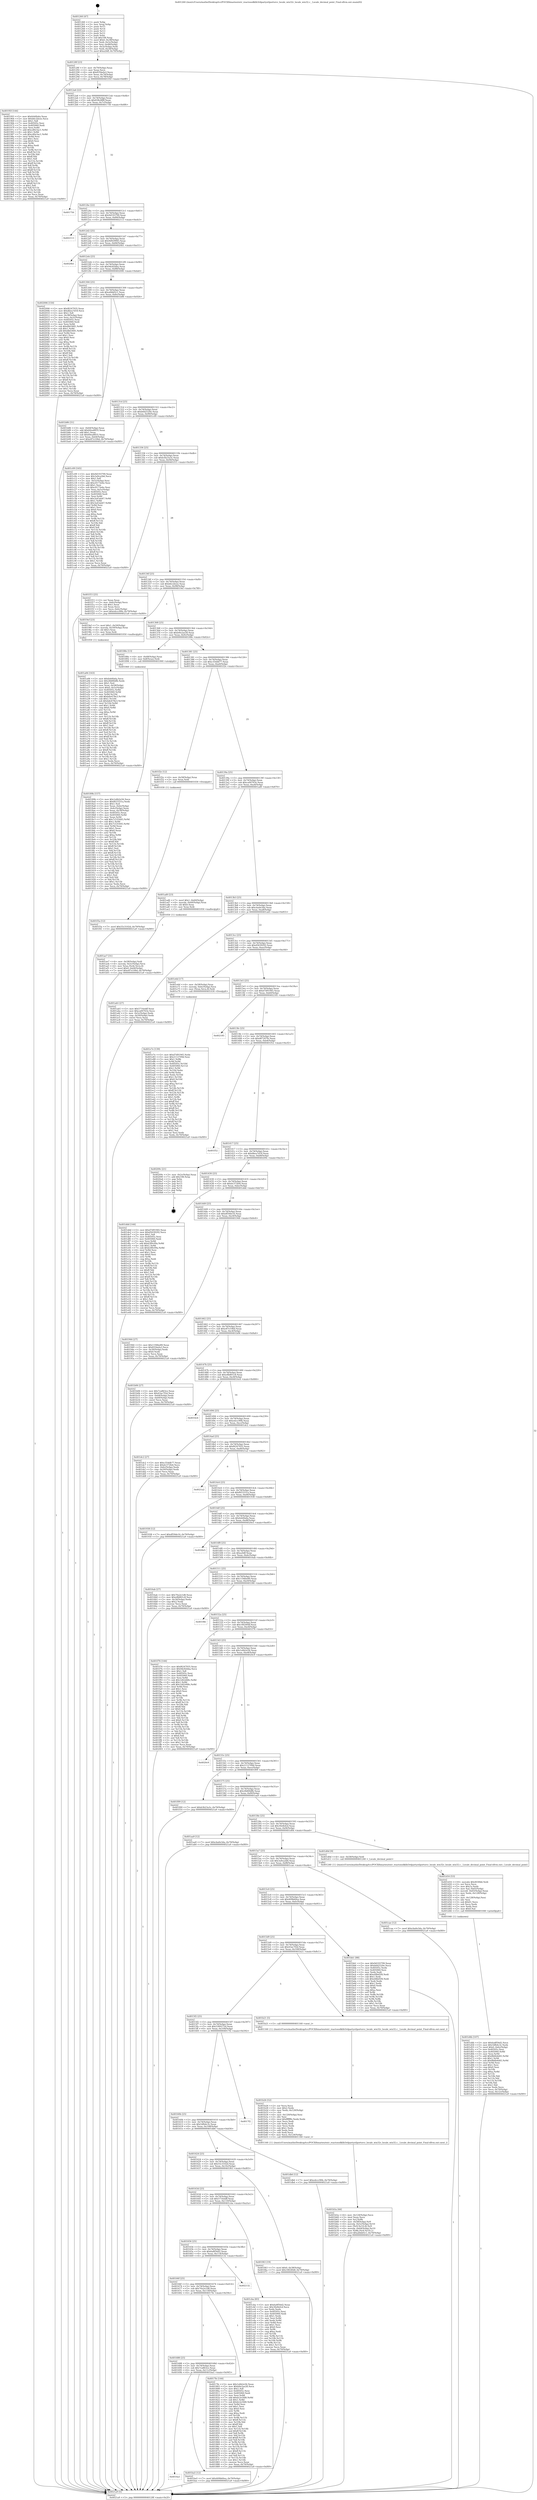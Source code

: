 digraph "0x401260" {
  label = "0x401260 (/mnt/c/Users/mathe/Desktop/tcc/POCII/binaries/extr_reactossdklib3rdpartystlportsrcc_locale_win32c_locale_win32.c__Locale_decimal_point_Final-ollvm.out::main(0))"
  labelloc = "t"
  node[shape=record]

  Entry [label="",width=0.3,height=0.3,shape=circle,fillcolor=black,style=filled]
  "0x40128f" [label="{
     0x40128f [23]\l
     | [instrs]\l
     &nbsp;&nbsp;0x40128f \<+3\>: mov -0x70(%rbp),%eax\l
     &nbsp;&nbsp;0x401292 \<+2\>: mov %eax,%ecx\l
     &nbsp;&nbsp;0x401294 \<+6\>: sub $0x835befa3,%ecx\l
     &nbsp;&nbsp;0x40129a \<+3\>: mov %eax,-0x74(%rbp)\l
     &nbsp;&nbsp;0x40129d \<+3\>: mov %ecx,-0x78(%rbp)\l
     &nbsp;&nbsp;0x4012a0 \<+6\>: je 000000000040195f \<main+0x6ff\>\l
  }"]
  "0x40195f" [label="{
     0x40195f [144]\l
     | [instrs]\l
     &nbsp;&nbsp;0x40195f \<+5\>: mov $0xfeb0fa6a,%eax\l
     &nbsp;&nbsp;0x401964 \<+5\>: mov $0xb6c2dcee,%ecx\l
     &nbsp;&nbsp;0x401969 \<+2\>: mov $0x1,%dl\l
     &nbsp;&nbsp;0x40196b \<+7\>: mov 0x40505c,%esi\l
     &nbsp;&nbsp;0x401972 \<+7\>: mov 0x405060,%edi\l
     &nbsp;&nbsp;0x401979 \<+3\>: mov %esi,%r8d\l
     &nbsp;&nbsp;0x40197c \<+7\>: add $0xcd0e3ac1,%r8d\l
     &nbsp;&nbsp;0x401983 \<+4\>: sub $0x1,%r8d\l
     &nbsp;&nbsp;0x401987 \<+7\>: sub $0xcd0e3ac1,%r8d\l
     &nbsp;&nbsp;0x40198e \<+4\>: imul %r8d,%esi\l
     &nbsp;&nbsp;0x401992 \<+3\>: and $0x1,%esi\l
     &nbsp;&nbsp;0x401995 \<+3\>: cmp $0x0,%esi\l
     &nbsp;&nbsp;0x401998 \<+4\>: sete %r9b\l
     &nbsp;&nbsp;0x40199c \<+3\>: cmp $0xa,%edi\l
     &nbsp;&nbsp;0x40199f \<+4\>: setl %r10b\l
     &nbsp;&nbsp;0x4019a3 \<+3\>: mov %r9b,%r11b\l
     &nbsp;&nbsp;0x4019a6 \<+4\>: xor $0xff,%r11b\l
     &nbsp;&nbsp;0x4019aa \<+3\>: mov %r10b,%bl\l
     &nbsp;&nbsp;0x4019ad \<+3\>: xor $0xff,%bl\l
     &nbsp;&nbsp;0x4019b0 \<+3\>: xor $0x1,%dl\l
     &nbsp;&nbsp;0x4019b3 \<+3\>: mov %r11b,%r14b\l
     &nbsp;&nbsp;0x4019b6 \<+4\>: and $0xff,%r14b\l
     &nbsp;&nbsp;0x4019ba \<+3\>: and %dl,%r9b\l
     &nbsp;&nbsp;0x4019bd \<+3\>: mov %bl,%r15b\l
     &nbsp;&nbsp;0x4019c0 \<+4\>: and $0xff,%r15b\l
     &nbsp;&nbsp;0x4019c4 \<+3\>: and %dl,%r10b\l
     &nbsp;&nbsp;0x4019c7 \<+3\>: or %r9b,%r14b\l
     &nbsp;&nbsp;0x4019ca \<+3\>: or %r10b,%r15b\l
     &nbsp;&nbsp;0x4019cd \<+3\>: xor %r15b,%r14b\l
     &nbsp;&nbsp;0x4019d0 \<+3\>: or %bl,%r11b\l
     &nbsp;&nbsp;0x4019d3 \<+4\>: xor $0xff,%r11b\l
     &nbsp;&nbsp;0x4019d7 \<+3\>: or $0x1,%dl\l
     &nbsp;&nbsp;0x4019da \<+3\>: and %dl,%r11b\l
     &nbsp;&nbsp;0x4019dd \<+3\>: or %r11b,%r14b\l
     &nbsp;&nbsp;0x4019e0 \<+4\>: test $0x1,%r14b\l
     &nbsp;&nbsp;0x4019e4 \<+3\>: cmovne %ecx,%eax\l
     &nbsp;&nbsp;0x4019e7 \<+3\>: mov %eax,-0x70(%rbp)\l
     &nbsp;&nbsp;0x4019ea \<+5\>: jmp 00000000004021a9 \<main+0xf49\>\l
  }"]
  "0x4012a6" [label="{
     0x4012a6 [22]\l
     | [instrs]\l
     &nbsp;&nbsp;0x4012a6 \<+5\>: jmp 00000000004012ab \<main+0x4b\>\l
     &nbsp;&nbsp;0x4012ab \<+3\>: mov -0x74(%rbp),%eax\l
     &nbsp;&nbsp;0x4012ae \<+5\>: sub $0x838c8f8f,%eax\l
     &nbsp;&nbsp;0x4012b3 \<+3\>: mov %eax,-0x7c(%rbp)\l
     &nbsp;&nbsp;0x4012b6 \<+6\>: je 0000000000401756 \<main+0x4f6\>\l
  }"]
  Exit [label="",width=0.3,height=0.3,shape=circle,fillcolor=black,style=filled,peripheries=2]
  "0x401756" [label="{
     0x401756\l
  }", style=dashed]
  "0x4012bc" [label="{
     0x4012bc [22]\l
     | [instrs]\l
     &nbsp;&nbsp;0x4012bc \<+5\>: jmp 00000000004012c1 \<main+0x61\>\l
     &nbsp;&nbsp;0x4012c1 \<+3\>: mov -0x74(%rbp),%eax\l
     &nbsp;&nbsp;0x4012c4 \<+5\>: sub $0x9d193799,%eax\l
     &nbsp;&nbsp;0x4012c9 \<+3\>: mov %eax,-0x80(%rbp)\l
     &nbsp;&nbsp;0x4012cc \<+6\>: je 0000000000402113 \<main+0xeb3\>\l
  }"]
  "0x401f3a" [label="{
     0x401f3a [12]\l
     | [instrs]\l
     &nbsp;&nbsp;0x401f3a \<+7\>: movl $0x55c3102d,-0x70(%rbp)\l
     &nbsp;&nbsp;0x401f41 \<+5\>: jmp 00000000004021a9 \<main+0xf49\>\l
  }"]
  "0x402113" [label="{
     0x402113\l
  }", style=dashed]
  "0x4012d2" [label="{
     0x4012d2 [25]\l
     | [instrs]\l
     &nbsp;&nbsp;0x4012d2 \<+5\>: jmp 00000000004012d7 \<main+0x77\>\l
     &nbsp;&nbsp;0x4012d7 \<+3\>: mov -0x74(%rbp),%eax\l
     &nbsp;&nbsp;0x4012da \<+5\>: sub $0x9d929945,%eax\l
     &nbsp;&nbsp;0x4012df \<+6\>: mov %eax,-0x84(%rbp)\l
     &nbsp;&nbsp;0x4012e5 \<+6\>: je 00000000004020b1 \<main+0xe51\>\l
  }"]
  "0x401e7e" [label="{
     0x401e7e [139]\l
     | [instrs]\l
     &nbsp;&nbsp;0x401e7e \<+5\>: mov $0xd7d91945,%edx\l
     &nbsp;&nbsp;0x401e83 \<+5\>: mov $0x2112709d,%esi\l
     &nbsp;&nbsp;0x401e88 \<+3\>: mov $0x1,%r8b\l
     &nbsp;&nbsp;0x401e8b \<+3\>: xor %r9d,%r9d\l
     &nbsp;&nbsp;0x401e8e \<+8\>: mov 0x40505c,%r10d\l
     &nbsp;&nbsp;0x401e96 \<+8\>: mov 0x405060,%r11d\l
     &nbsp;&nbsp;0x401e9e \<+4\>: sub $0x1,%r9d\l
     &nbsp;&nbsp;0x401ea2 \<+3\>: mov %r10d,%ebx\l
     &nbsp;&nbsp;0x401ea5 \<+3\>: add %r9d,%ebx\l
     &nbsp;&nbsp;0x401ea8 \<+4\>: imul %ebx,%r10d\l
     &nbsp;&nbsp;0x401eac \<+4\>: and $0x1,%r10d\l
     &nbsp;&nbsp;0x401eb0 \<+4\>: cmp $0x0,%r10d\l
     &nbsp;&nbsp;0x401eb4 \<+4\>: sete %r14b\l
     &nbsp;&nbsp;0x401eb8 \<+4\>: cmp $0xa,%r11d\l
     &nbsp;&nbsp;0x401ebc \<+4\>: setl %r15b\l
     &nbsp;&nbsp;0x401ec0 \<+3\>: mov %r14b,%r12b\l
     &nbsp;&nbsp;0x401ec3 \<+4\>: xor $0xff,%r12b\l
     &nbsp;&nbsp;0x401ec7 \<+3\>: mov %r15b,%r13b\l
     &nbsp;&nbsp;0x401eca \<+4\>: xor $0xff,%r13b\l
     &nbsp;&nbsp;0x401ece \<+4\>: xor $0x1,%r8b\l
     &nbsp;&nbsp;0x401ed2 \<+3\>: mov %r12b,%al\l
     &nbsp;&nbsp;0x401ed5 \<+2\>: and $0xff,%al\l
     &nbsp;&nbsp;0x401ed7 \<+3\>: and %r8b,%r14b\l
     &nbsp;&nbsp;0x401eda \<+3\>: mov %r13b,%cl\l
     &nbsp;&nbsp;0x401edd \<+3\>: and $0xff,%cl\l
     &nbsp;&nbsp;0x401ee0 \<+3\>: and %r8b,%r15b\l
     &nbsp;&nbsp;0x401ee3 \<+3\>: or %r14b,%al\l
     &nbsp;&nbsp;0x401ee6 \<+3\>: or %r15b,%cl\l
     &nbsp;&nbsp;0x401ee9 \<+2\>: xor %cl,%al\l
     &nbsp;&nbsp;0x401eeb \<+3\>: or %r13b,%r12b\l
     &nbsp;&nbsp;0x401eee \<+4\>: xor $0xff,%r12b\l
     &nbsp;&nbsp;0x401ef2 \<+4\>: or $0x1,%r8b\l
     &nbsp;&nbsp;0x401ef6 \<+3\>: and %r8b,%r12b\l
     &nbsp;&nbsp;0x401ef9 \<+3\>: or %r12b,%al\l
     &nbsp;&nbsp;0x401efc \<+2\>: test $0x1,%al\l
     &nbsp;&nbsp;0x401efe \<+3\>: cmovne %esi,%edx\l
     &nbsp;&nbsp;0x401f01 \<+3\>: mov %edx,-0x70(%rbp)\l
     &nbsp;&nbsp;0x401f04 \<+5\>: jmp 00000000004021a9 \<main+0xf49\>\l
  }"]
  "0x4020b1" [label="{
     0x4020b1\l
  }", style=dashed]
  "0x4012eb" [label="{
     0x4012eb [25]\l
     | [instrs]\l
     &nbsp;&nbsp;0x4012eb \<+5\>: jmp 00000000004012f0 \<main+0x90\>\l
     &nbsp;&nbsp;0x4012f0 \<+3\>: mov -0x74(%rbp),%eax\l
     &nbsp;&nbsp;0x4012f3 \<+5\>: sub $0x9dc82bba,%eax\l
     &nbsp;&nbsp;0x4012f8 \<+6\>: mov %eax,-0x88(%rbp)\l
     &nbsp;&nbsp;0x4012fe \<+6\>: je 0000000000402006 \<main+0xda6\>\l
  }"]
  "0x401d4b" [label="{
     0x401d4b [107]\l
     | [instrs]\l
     &nbsp;&nbsp;0x401d4b \<+5\>: mov $0x6a8f56d2,%ecx\l
     &nbsp;&nbsp;0x401d50 \<+5\>: mov $0x54fb4c3c,%edx\l
     &nbsp;&nbsp;0x401d55 \<+7\>: movl $0x0,-0x6c(%rbp)\l
     &nbsp;&nbsp;0x401d5c \<+7\>: mov 0x40505c,%esi\l
     &nbsp;&nbsp;0x401d63 \<+8\>: mov 0x405060,%r8d\l
     &nbsp;&nbsp;0x401d6b \<+3\>: mov %esi,%r9d\l
     &nbsp;&nbsp;0x401d6e \<+7\>: add $0x8b6b4d45,%r9d\l
     &nbsp;&nbsp;0x401d75 \<+4\>: sub $0x1,%r9d\l
     &nbsp;&nbsp;0x401d79 \<+7\>: sub $0x8b6b4d45,%r9d\l
     &nbsp;&nbsp;0x401d80 \<+4\>: imul %r9d,%esi\l
     &nbsp;&nbsp;0x401d84 \<+3\>: and $0x1,%esi\l
     &nbsp;&nbsp;0x401d87 \<+3\>: cmp $0x0,%esi\l
     &nbsp;&nbsp;0x401d8a \<+4\>: sete %r10b\l
     &nbsp;&nbsp;0x401d8e \<+4\>: cmp $0xa,%r8d\l
     &nbsp;&nbsp;0x401d92 \<+4\>: setl %r11b\l
     &nbsp;&nbsp;0x401d96 \<+3\>: mov %r10b,%bl\l
     &nbsp;&nbsp;0x401d99 \<+3\>: and %r11b,%bl\l
     &nbsp;&nbsp;0x401d9c \<+3\>: xor %r11b,%r10b\l
     &nbsp;&nbsp;0x401d9f \<+3\>: or %r10b,%bl\l
     &nbsp;&nbsp;0x401da2 \<+3\>: test $0x1,%bl\l
     &nbsp;&nbsp;0x401da5 \<+3\>: cmovne %edx,%ecx\l
     &nbsp;&nbsp;0x401da8 \<+3\>: mov %ecx,-0x70(%rbp)\l
     &nbsp;&nbsp;0x401dab \<+6\>: mov %eax,-0x12c(%rbp)\l
     &nbsp;&nbsp;0x401db1 \<+5\>: jmp 00000000004021a9 \<main+0xf49\>\l
  }"]
  "0x402006" [label="{
     0x402006 [150]\l
     | [instrs]\l
     &nbsp;&nbsp;0x402006 \<+5\>: mov $0xf6247935,%eax\l
     &nbsp;&nbsp;0x40200b \<+5\>: mov $0xdbea7d18,%ecx\l
     &nbsp;&nbsp;0x402010 \<+2\>: mov $0x1,%dl\l
     &nbsp;&nbsp;0x402012 \<+3\>: mov -0x38(%rbp),%esi\l
     &nbsp;&nbsp;0x402015 \<+3\>: mov %esi,-0x2c(%rbp)\l
     &nbsp;&nbsp;0x402018 \<+7\>: mov 0x40505c,%esi\l
     &nbsp;&nbsp;0x40201f \<+7\>: mov 0x405060,%edi\l
     &nbsp;&nbsp;0x402026 \<+3\>: mov %esi,%r8d\l
     &nbsp;&nbsp;0x402029 \<+7\>: sub $0xdb63681,%r8d\l
     &nbsp;&nbsp;0x402030 \<+4\>: sub $0x1,%r8d\l
     &nbsp;&nbsp;0x402034 \<+7\>: add $0xdb63681,%r8d\l
     &nbsp;&nbsp;0x40203b \<+4\>: imul %r8d,%esi\l
     &nbsp;&nbsp;0x40203f \<+3\>: and $0x1,%esi\l
     &nbsp;&nbsp;0x402042 \<+3\>: cmp $0x0,%esi\l
     &nbsp;&nbsp;0x402045 \<+4\>: sete %r9b\l
     &nbsp;&nbsp;0x402049 \<+3\>: cmp $0xa,%edi\l
     &nbsp;&nbsp;0x40204c \<+4\>: setl %r10b\l
     &nbsp;&nbsp;0x402050 \<+3\>: mov %r9b,%r11b\l
     &nbsp;&nbsp;0x402053 \<+4\>: xor $0xff,%r11b\l
     &nbsp;&nbsp;0x402057 \<+3\>: mov %r10b,%bl\l
     &nbsp;&nbsp;0x40205a \<+3\>: xor $0xff,%bl\l
     &nbsp;&nbsp;0x40205d \<+3\>: xor $0x1,%dl\l
     &nbsp;&nbsp;0x402060 \<+3\>: mov %r11b,%r14b\l
     &nbsp;&nbsp;0x402063 \<+4\>: and $0xff,%r14b\l
     &nbsp;&nbsp;0x402067 \<+3\>: and %dl,%r9b\l
     &nbsp;&nbsp;0x40206a \<+3\>: mov %bl,%r15b\l
     &nbsp;&nbsp;0x40206d \<+4\>: and $0xff,%r15b\l
     &nbsp;&nbsp;0x402071 \<+3\>: and %dl,%r10b\l
     &nbsp;&nbsp;0x402074 \<+3\>: or %r9b,%r14b\l
     &nbsp;&nbsp;0x402077 \<+3\>: or %r10b,%r15b\l
     &nbsp;&nbsp;0x40207a \<+3\>: xor %r15b,%r14b\l
     &nbsp;&nbsp;0x40207d \<+3\>: or %bl,%r11b\l
     &nbsp;&nbsp;0x402080 \<+4\>: xor $0xff,%r11b\l
     &nbsp;&nbsp;0x402084 \<+3\>: or $0x1,%dl\l
     &nbsp;&nbsp;0x402087 \<+3\>: and %dl,%r11b\l
     &nbsp;&nbsp;0x40208a \<+3\>: or %r11b,%r14b\l
     &nbsp;&nbsp;0x40208d \<+4\>: test $0x1,%r14b\l
     &nbsp;&nbsp;0x402091 \<+3\>: cmovne %ecx,%eax\l
     &nbsp;&nbsp;0x402094 \<+3\>: mov %eax,-0x70(%rbp)\l
     &nbsp;&nbsp;0x402097 \<+5\>: jmp 00000000004021a9 \<main+0xf49\>\l
  }"]
  "0x401304" [label="{
     0x401304 [25]\l
     | [instrs]\l
     &nbsp;&nbsp;0x401304 \<+5\>: jmp 0000000000401309 \<main+0xa9\>\l
     &nbsp;&nbsp;0x401309 \<+3\>: mov -0x74(%rbp),%eax\l
     &nbsp;&nbsp;0x40130c \<+5\>: sub $0xafddd5c1,%eax\l
     &nbsp;&nbsp;0x401311 \<+6\>: mov %eax,-0x8c(%rbp)\l
     &nbsp;&nbsp;0x401317 \<+6\>: je 0000000000401b86 \<main+0x926\>\l
  }"]
  "0x401d16" [label="{
     0x401d16 [53]\l
     | [instrs]\l
     &nbsp;&nbsp;0x401d16 \<+10\>: movabs $0x4030b6,%rdi\l
     &nbsp;&nbsp;0x401d20 \<+2\>: xor %ecx,%ecx\l
     &nbsp;&nbsp;0x401d22 \<+5\>: mov $0x1a,%edx\l
     &nbsp;&nbsp;0x401d27 \<+3\>: mov %al,-0x65(%rbp)\l
     &nbsp;&nbsp;0x401d2a \<+4\>: movsbl -0x65(%rbp),%eax\l
     &nbsp;&nbsp;0x401d2e \<+6\>: mov %edx,-0x128(%rbp)\l
     &nbsp;&nbsp;0x401d34 \<+1\>: cltd\l
     &nbsp;&nbsp;0x401d35 \<+6\>: mov -0x128(%rbp),%esi\l
     &nbsp;&nbsp;0x401d3b \<+2\>: idiv %esi\l
     &nbsp;&nbsp;0x401d3d \<+3\>: sub $0x61,%ecx\l
     &nbsp;&nbsp;0x401d40 \<+2\>: sub %ecx,%edx\l
     &nbsp;&nbsp;0x401d42 \<+2\>: mov %edx,%esi\l
     &nbsp;&nbsp;0x401d44 \<+2\>: mov $0x0,%al\l
     &nbsp;&nbsp;0x401d46 \<+5\>: call 0000000000401040 \<printf@plt\>\l
     | [calls]\l
     &nbsp;&nbsp;0x401040 \{1\} (unknown)\l
  }"]
  "0x401b86" [label="{
     0x401b86 [31]\l
     | [instrs]\l
     &nbsp;&nbsp;0x401b86 \<+3\>: mov -0x64(%rbp),%eax\l
     &nbsp;&nbsp;0x401b89 \<+5\>: add $0x60ea8835,%eax\l
     &nbsp;&nbsp;0x401b8e \<+3\>: add $0x1,%eax\l
     &nbsp;&nbsp;0x401b91 \<+5\>: sub $0x60ea8835,%eax\l
     &nbsp;&nbsp;0x401b96 \<+3\>: mov %eax,-0x64(%rbp)\l
     &nbsp;&nbsp;0x401b99 \<+7\>: movl $0xe87e106d,-0x70(%rbp)\l
     &nbsp;&nbsp;0x401ba0 \<+5\>: jmp 00000000004021a9 \<main+0xf49\>\l
  }"]
  "0x40131d" [label="{
     0x40131d [25]\l
     | [instrs]\l
     &nbsp;&nbsp;0x40131d \<+5\>: jmp 0000000000401322 \<main+0xc2\>\l
     &nbsp;&nbsp;0x401322 \<+3\>: mov -0x74(%rbp),%eax\l
     &nbsp;&nbsp;0x401325 \<+5\>: sub $0xb0d2520e,%eax\l
     &nbsp;&nbsp;0x40132a \<+6\>: mov %eax,-0x90(%rbp)\l
     &nbsp;&nbsp;0x401330 \<+6\>: je 0000000000401c09 \<main+0x9a9\>\l
  }"]
  "0x4016a1" [label="{
     0x4016a1\l
  }", style=dashed]
  "0x401c09" [label="{
     0x401c09 [165]\l
     | [instrs]\l
     &nbsp;&nbsp;0x401c09 \<+5\>: mov $0x9d193799,%eax\l
     &nbsp;&nbsp;0x401c0e \<+5\>: mov $0x3a9ca2b6,%ecx\l
     &nbsp;&nbsp;0x401c13 \<+2\>: mov $0x1,%dl\l
     &nbsp;&nbsp;0x401c15 \<+3\>: mov -0x5c(%rbp),%esi\l
     &nbsp;&nbsp;0x401c18 \<+6\>: add $0xc0173e6e,%esi\l
     &nbsp;&nbsp;0x401c1e \<+3\>: add $0x1,%esi\l
     &nbsp;&nbsp;0x401c21 \<+6\>: sub $0xc0173e6e,%esi\l
     &nbsp;&nbsp;0x401c27 \<+3\>: mov %esi,-0x5c(%rbp)\l
     &nbsp;&nbsp;0x401c2a \<+7\>: mov 0x40505c,%esi\l
     &nbsp;&nbsp;0x401c31 \<+7\>: mov 0x405060,%edi\l
     &nbsp;&nbsp;0x401c38 \<+3\>: mov %esi,%r8d\l
     &nbsp;&nbsp;0x401c3b \<+7\>: sub $0x3a43ab47,%r8d\l
     &nbsp;&nbsp;0x401c42 \<+4\>: sub $0x1,%r8d\l
     &nbsp;&nbsp;0x401c46 \<+7\>: add $0x3a43ab47,%r8d\l
     &nbsp;&nbsp;0x401c4d \<+4\>: imul %r8d,%esi\l
     &nbsp;&nbsp;0x401c51 \<+3\>: and $0x1,%esi\l
     &nbsp;&nbsp;0x401c54 \<+3\>: cmp $0x0,%esi\l
     &nbsp;&nbsp;0x401c57 \<+4\>: sete %r9b\l
     &nbsp;&nbsp;0x401c5b \<+3\>: cmp $0xa,%edi\l
     &nbsp;&nbsp;0x401c5e \<+4\>: setl %r10b\l
     &nbsp;&nbsp;0x401c62 \<+3\>: mov %r9b,%r11b\l
     &nbsp;&nbsp;0x401c65 \<+4\>: xor $0xff,%r11b\l
     &nbsp;&nbsp;0x401c69 \<+3\>: mov %r10b,%bl\l
     &nbsp;&nbsp;0x401c6c \<+3\>: xor $0xff,%bl\l
     &nbsp;&nbsp;0x401c6f \<+3\>: xor $0x0,%dl\l
     &nbsp;&nbsp;0x401c72 \<+3\>: mov %r11b,%r14b\l
     &nbsp;&nbsp;0x401c75 \<+4\>: and $0x0,%r14b\l
     &nbsp;&nbsp;0x401c79 \<+3\>: and %dl,%r9b\l
     &nbsp;&nbsp;0x401c7c \<+3\>: mov %bl,%r15b\l
     &nbsp;&nbsp;0x401c7f \<+4\>: and $0x0,%r15b\l
     &nbsp;&nbsp;0x401c83 \<+3\>: and %dl,%r10b\l
     &nbsp;&nbsp;0x401c86 \<+3\>: or %r9b,%r14b\l
     &nbsp;&nbsp;0x401c89 \<+3\>: or %r10b,%r15b\l
     &nbsp;&nbsp;0x401c8c \<+3\>: xor %r15b,%r14b\l
     &nbsp;&nbsp;0x401c8f \<+3\>: or %bl,%r11b\l
     &nbsp;&nbsp;0x401c92 \<+4\>: xor $0xff,%r11b\l
     &nbsp;&nbsp;0x401c96 \<+3\>: or $0x0,%dl\l
     &nbsp;&nbsp;0x401c99 \<+3\>: and %dl,%r11b\l
     &nbsp;&nbsp;0x401c9c \<+3\>: or %r11b,%r14b\l
     &nbsp;&nbsp;0x401c9f \<+4\>: test $0x1,%r14b\l
     &nbsp;&nbsp;0x401ca3 \<+3\>: cmovne %ecx,%eax\l
     &nbsp;&nbsp;0x401ca6 \<+3\>: mov %eax,-0x70(%rbp)\l
     &nbsp;&nbsp;0x401ca9 \<+5\>: jmp 00000000004021a9 \<main+0xf49\>\l
  }"]
  "0x401336" [label="{
     0x401336 [25]\l
     | [instrs]\l
     &nbsp;&nbsp;0x401336 \<+5\>: jmp 000000000040133b \<main+0xdb\>\l
     &nbsp;&nbsp;0x40133b \<+3\>: mov -0x74(%rbp),%eax\l
     &nbsp;&nbsp;0x40133e \<+5\>: sub $0xb3b23a3c,%eax\l
     &nbsp;&nbsp;0x401343 \<+6\>: mov %eax,-0x94(%rbp)\l
     &nbsp;&nbsp;0x401349 \<+6\>: je 0000000000401f15 \<main+0xcb5\>\l
  }"]
  "0x401ba5" [label="{
     0x401ba5 [12]\l
     | [instrs]\l
     &nbsp;&nbsp;0x401ba5 \<+7\>: movl $0x409b60ea,-0x70(%rbp)\l
     &nbsp;&nbsp;0x401bac \<+5\>: jmp 00000000004021a9 \<main+0xf49\>\l
  }"]
  "0x401f15" [label="{
     0x401f15 [25]\l
     | [instrs]\l
     &nbsp;&nbsp;0x401f15 \<+2\>: xor %eax,%eax\l
     &nbsp;&nbsp;0x401f17 \<+3\>: mov -0x6c(%rbp),%ecx\l
     &nbsp;&nbsp;0x401f1a \<+3\>: sub $0x1,%eax\l
     &nbsp;&nbsp;0x401f1d \<+2\>: sub %eax,%ecx\l
     &nbsp;&nbsp;0x401f1f \<+3\>: mov %ecx,-0x6c(%rbp)\l
     &nbsp;&nbsp;0x401f22 \<+7\>: movl $0xedccc90b,-0x70(%rbp)\l
     &nbsp;&nbsp;0x401f29 \<+5\>: jmp 00000000004021a9 \<main+0xf49\>\l
  }"]
  "0x40134f" [label="{
     0x40134f [25]\l
     | [instrs]\l
     &nbsp;&nbsp;0x40134f \<+5\>: jmp 0000000000401354 \<main+0xf4\>\l
     &nbsp;&nbsp;0x401354 \<+3\>: mov -0x74(%rbp),%eax\l
     &nbsp;&nbsp;0x401357 \<+5\>: sub $0xb6c2dcee,%eax\l
     &nbsp;&nbsp;0x40135c \<+6\>: mov %eax,-0x98(%rbp)\l
     &nbsp;&nbsp;0x401362 \<+6\>: je 00000000004019ef \<main+0x78f\>\l
  }"]
  "0x401b5a" [label="{
     0x401b5a [44]\l
     | [instrs]\l
     &nbsp;&nbsp;0x401b5a \<+6\>: mov -0x124(%rbp),%ecx\l
     &nbsp;&nbsp;0x401b60 \<+3\>: imul %eax,%ecx\l
     &nbsp;&nbsp;0x401b63 \<+3\>: mov %cl,%r8b\l
     &nbsp;&nbsp;0x401b66 \<+4\>: mov -0x58(%rbp),%r9\l
     &nbsp;&nbsp;0x401b6a \<+4\>: movslq -0x5c(%rbp),%r10\l
     &nbsp;&nbsp;0x401b6e \<+4\>: mov (%r9,%r10,8),%r9\l
     &nbsp;&nbsp;0x401b72 \<+4\>: movslq -0x64(%rbp),%r10\l
     &nbsp;&nbsp;0x401b76 \<+4\>: mov %r8b,(%r9,%r10,1)\l
     &nbsp;&nbsp;0x401b7a \<+7\>: movl $0xafddd5c1,-0x70(%rbp)\l
     &nbsp;&nbsp;0x401b81 \<+5\>: jmp 00000000004021a9 \<main+0xf49\>\l
  }"]
  "0x4019ef" [label="{
     0x4019ef [23]\l
     | [instrs]\l
     &nbsp;&nbsp;0x4019ef \<+7\>: movl $0x1,-0x50(%rbp)\l
     &nbsp;&nbsp;0x4019f6 \<+4\>: movslq -0x50(%rbp),%rax\l
     &nbsp;&nbsp;0x4019fa \<+4\>: shl $0x3,%rax\l
     &nbsp;&nbsp;0x4019fe \<+3\>: mov %rax,%rdi\l
     &nbsp;&nbsp;0x401a01 \<+5\>: call 0000000000401050 \<malloc@plt\>\l
     | [calls]\l
     &nbsp;&nbsp;0x401050 \{1\} (unknown)\l
  }"]
  "0x401368" [label="{
     0x401368 [25]\l
     | [instrs]\l
     &nbsp;&nbsp;0x401368 \<+5\>: jmp 000000000040136d \<main+0x10d\>\l
     &nbsp;&nbsp;0x40136d \<+3\>: mov -0x74(%rbp),%eax\l
     &nbsp;&nbsp;0x401370 \<+5\>: sub $0xb9e2ae28,%eax\l
     &nbsp;&nbsp;0x401375 \<+6\>: mov %eax,-0x9c(%rbp)\l
     &nbsp;&nbsp;0x40137b \<+6\>: je 000000000040188e \<main+0x62e\>\l
  }"]
  "0x401b26" [label="{
     0x401b26 [52]\l
     | [instrs]\l
     &nbsp;&nbsp;0x401b26 \<+2\>: xor %ecx,%ecx\l
     &nbsp;&nbsp;0x401b28 \<+5\>: mov $0x2,%edx\l
     &nbsp;&nbsp;0x401b2d \<+6\>: mov %edx,-0x120(%rbp)\l
     &nbsp;&nbsp;0x401b33 \<+1\>: cltd\l
     &nbsp;&nbsp;0x401b34 \<+6\>: mov -0x120(%rbp),%esi\l
     &nbsp;&nbsp;0x401b3a \<+2\>: idiv %esi\l
     &nbsp;&nbsp;0x401b3c \<+6\>: imul $0xfffffffe,%edx,%edx\l
     &nbsp;&nbsp;0x401b42 \<+2\>: mov %ecx,%edi\l
     &nbsp;&nbsp;0x401b44 \<+2\>: sub %edx,%edi\l
     &nbsp;&nbsp;0x401b46 \<+2\>: mov %ecx,%edx\l
     &nbsp;&nbsp;0x401b48 \<+3\>: sub $0x1,%edx\l
     &nbsp;&nbsp;0x401b4b \<+2\>: add %edx,%edi\l
     &nbsp;&nbsp;0x401b4d \<+2\>: sub %edi,%ecx\l
     &nbsp;&nbsp;0x401b4f \<+6\>: mov %ecx,-0x124(%rbp)\l
     &nbsp;&nbsp;0x401b55 \<+5\>: call 0000000000401160 \<next_i\>\l
     | [calls]\l
     &nbsp;&nbsp;0x401160 \{1\} (/mnt/c/Users/mathe/Desktop/tcc/POCII/binaries/extr_reactossdklib3rdpartystlportsrcc_locale_win32c_locale_win32.c__Locale_decimal_point_Final-ollvm.out::next_i)\l
  }"]
  "0x40188e" [label="{
     0x40188e [13]\l
     | [instrs]\l
     &nbsp;&nbsp;0x40188e \<+4\>: mov -0x48(%rbp),%rax\l
     &nbsp;&nbsp;0x401892 \<+4\>: mov 0x8(%rax),%rdi\l
     &nbsp;&nbsp;0x401896 \<+5\>: call 0000000000401060 \<atoi@plt\>\l
     | [calls]\l
     &nbsp;&nbsp;0x401060 \{1\} (unknown)\l
  }"]
  "0x401381" [label="{
     0x401381 [25]\l
     | [instrs]\l
     &nbsp;&nbsp;0x401381 \<+5\>: jmp 0000000000401386 \<main+0x126\>\l
     &nbsp;&nbsp;0x401386 \<+3\>: mov -0x74(%rbp),%eax\l
     &nbsp;&nbsp;0x401389 \<+5\>: sub $0xc354db77,%eax\l
     &nbsp;&nbsp;0x40138e \<+6\>: mov %eax,-0xa0(%rbp)\l
     &nbsp;&nbsp;0x401394 \<+6\>: je 0000000000401f2e \<main+0xcce\>\l
  }"]
  "0x401ae7" [label="{
     0x401ae7 [31]\l
     | [instrs]\l
     &nbsp;&nbsp;0x401ae7 \<+4\>: mov -0x58(%rbp),%rdi\l
     &nbsp;&nbsp;0x401aeb \<+4\>: movslq -0x5c(%rbp),%rcx\l
     &nbsp;&nbsp;0x401aef \<+4\>: mov %rax,(%rdi,%rcx,8)\l
     &nbsp;&nbsp;0x401af3 \<+7\>: movl $0x0,-0x64(%rbp)\l
     &nbsp;&nbsp;0x401afa \<+7\>: movl $0xe87e106d,-0x70(%rbp)\l
     &nbsp;&nbsp;0x401b01 \<+5\>: jmp 00000000004021a9 \<main+0xf49\>\l
  }"]
  "0x401f2e" [label="{
     0x401f2e [12]\l
     | [instrs]\l
     &nbsp;&nbsp;0x401f2e \<+4\>: mov -0x58(%rbp),%rax\l
     &nbsp;&nbsp;0x401f32 \<+3\>: mov %rax,%rdi\l
     &nbsp;&nbsp;0x401f35 \<+5\>: call 0000000000401030 \<free@plt\>\l
     | [calls]\l
     &nbsp;&nbsp;0x401030 \{1\} (unknown)\l
  }"]
  "0x40139a" [label="{
     0x40139a [25]\l
     | [instrs]\l
     &nbsp;&nbsp;0x40139a \<+5\>: jmp 000000000040139f \<main+0x13f\>\l
     &nbsp;&nbsp;0x40139f \<+3\>: mov -0x74(%rbp),%eax\l
     &nbsp;&nbsp;0x4013a2 \<+5\>: sub $0xca00763e,%eax\l
     &nbsp;&nbsp;0x4013a7 \<+6\>: mov %eax,-0xa4(%rbp)\l
     &nbsp;&nbsp;0x4013ad \<+6\>: je 0000000000401ad0 \<main+0x870\>\l
  }"]
  "0x401a06" [label="{
     0x401a06 [163]\l
     | [instrs]\l
     &nbsp;&nbsp;0x401a06 \<+5\>: mov $0xfeb0fa6a,%ecx\l
     &nbsp;&nbsp;0x401a0b \<+5\>: mov $0x28d00dfb,%edx\l
     &nbsp;&nbsp;0x401a10 \<+3\>: mov $0x1,%sil\l
     &nbsp;&nbsp;0x401a13 \<+4\>: mov %rax,-0x58(%rbp)\l
     &nbsp;&nbsp;0x401a17 \<+7\>: movl $0x0,-0x5c(%rbp)\l
     &nbsp;&nbsp;0x401a1e \<+8\>: mov 0x40505c,%r8d\l
     &nbsp;&nbsp;0x401a26 \<+8\>: mov 0x405060,%r9d\l
     &nbsp;&nbsp;0x401a2e \<+3\>: mov %r8d,%r10d\l
     &nbsp;&nbsp;0x401a31 \<+7\>: add $0xbde478e3,%r10d\l
     &nbsp;&nbsp;0x401a38 \<+4\>: sub $0x1,%r10d\l
     &nbsp;&nbsp;0x401a3c \<+7\>: sub $0xbde478e3,%r10d\l
     &nbsp;&nbsp;0x401a43 \<+4\>: imul %r10d,%r8d\l
     &nbsp;&nbsp;0x401a47 \<+4\>: and $0x1,%r8d\l
     &nbsp;&nbsp;0x401a4b \<+4\>: cmp $0x0,%r8d\l
     &nbsp;&nbsp;0x401a4f \<+4\>: sete %r11b\l
     &nbsp;&nbsp;0x401a53 \<+4\>: cmp $0xa,%r9d\l
     &nbsp;&nbsp;0x401a57 \<+3\>: setl %bl\l
     &nbsp;&nbsp;0x401a5a \<+3\>: mov %r11b,%r14b\l
     &nbsp;&nbsp;0x401a5d \<+4\>: xor $0xff,%r14b\l
     &nbsp;&nbsp;0x401a61 \<+3\>: mov %bl,%r15b\l
     &nbsp;&nbsp;0x401a64 \<+4\>: xor $0xff,%r15b\l
     &nbsp;&nbsp;0x401a68 \<+4\>: xor $0x1,%sil\l
     &nbsp;&nbsp;0x401a6c \<+3\>: mov %r14b,%r12b\l
     &nbsp;&nbsp;0x401a6f \<+4\>: and $0xff,%r12b\l
     &nbsp;&nbsp;0x401a73 \<+3\>: and %sil,%r11b\l
     &nbsp;&nbsp;0x401a76 \<+3\>: mov %r15b,%r13b\l
     &nbsp;&nbsp;0x401a79 \<+4\>: and $0xff,%r13b\l
     &nbsp;&nbsp;0x401a7d \<+3\>: and %sil,%bl\l
     &nbsp;&nbsp;0x401a80 \<+3\>: or %r11b,%r12b\l
     &nbsp;&nbsp;0x401a83 \<+3\>: or %bl,%r13b\l
     &nbsp;&nbsp;0x401a86 \<+3\>: xor %r13b,%r12b\l
     &nbsp;&nbsp;0x401a89 \<+3\>: or %r15b,%r14b\l
     &nbsp;&nbsp;0x401a8c \<+4\>: xor $0xff,%r14b\l
     &nbsp;&nbsp;0x401a90 \<+4\>: or $0x1,%sil\l
     &nbsp;&nbsp;0x401a94 \<+3\>: and %sil,%r14b\l
     &nbsp;&nbsp;0x401a97 \<+3\>: or %r14b,%r12b\l
     &nbsp;&nbsp;0x401a9a \<+4\>: test $0x1,%r12b\l
     &nbsp;&nbsp;0x401a9e \<+3\>: cmovne %edx,%ecx\l
     &nbsp;&nbsp;0x401aa1 \<+3\>: mov %ecx,-0x70(%rbp)\l
     &nbsp;&nbsp;0x401aa4 \<+5\>: jmp 00000000004021a9 \<main+0xf49\>\l
  }"]
  "0x401ad0" [label="{
     0x401ad0 [23]\l
     | [instrs]\l
     &nbsp;&nbsp;0x401ad0 \<+7\>: movl $0x1,-0x60(%rbp)\l
     &nbsp;&nbsp;0x401ad7 \<+4\>: movslq -0x60(%rbp),%rax\l
     &nbsp;&nbsp;0x401adb \<+4\>: shl $0x0,%rax\l
     &nbsp;&nbsp;0x401adf \<+3\>: mov %rax,%rdi\l
     &nbsp;&nbsp;0x401ae2 \<+5\>: call 0000000000401050 \<malloc@plt\>\l
     | [calls]\l
     &nbsp;&nbsp;0x401050 \{1\} (unknown)\l
  }"]
  "0x4013b3" [label="{
     0x4013b3 [25]\l
     | [instrs]\l
     &nbsp;&nbsp;0x4013b3 \<+5\>: jmp 00000000004013b8 \<main+0x158\>\l
     &nbsp;&nbsp;0x4013b8 \<+3\>: mov -0x74(%rbp),%eax\l
     &nbsp;&nbsp;0x4013bb \<+5\>: sub $0xcba0e3da,%eax\l
     &nbsp;&nbsp;0x4013c0 \<+6\>: mov %eax,-0xa8(%rbp)\l
     &nbsp;&nbsp;0x4013c6 \<+6\>: je 0000000000401ab5 \<main+0x855\>\l
  }"]
  "0x40189b" [label="{
     0x40189b [157]\l
     | [instrs]\l
     &nbsp;&nbsp;0x40189b \<+5\>: mov $0x1e6b2e56,%ecx\l
     &nbsp;&nbsp;0x4018a0 \<+5\>: mov $0xf653331a,%edx\l
     &nbsp;&nbsp;0x4018a5 \<+3\>: mov $0x1,%sil\l
     &nbsp;&nbsp;0x4018a8 \<+3\>: mov %eax,-0x4c(%rbp)\l
     &nbsp;&nbsp;0x4018ab \<+3\>: mov -0x4c(%rbp),%eax\l
     &nbsp;&nbsp;0x4018ae \<+3\>: mov %eax,-0x30(%rbp)\l
     &nbsp;&nbsp;0x4018b1 \<+7\>: mov 0x40505c,%eax\l
     &nbsp;&nbsp;0x4018b8 \<+8\>: mov 0x405060,%r8d\l
     &nbsp;&nbsp;0x4018c0 \<+3\>: mov %eax,%r9d\l
     &nbsp;&nbsp;0x4018c3 \<+7\>: add $0x7c535445,%r9d\l
     &nbsp;&nbsp;0x4018ca \<+4\>: sub $0x1,%r9d\l
     &nbsp;&nbsp;0x4018ce \<+7\>: sub $0x7c535445,%r9d\l
     &nbsp;&nbsp;0x4018d5 \<+4\>: imul %r9d,%eax\l
     &nbsp;&nbsp;0x4018d9 \<+3\>: and $0x1,%eax\l
     &nbsp;&nbsp;0x4018dc \<+3\>: cmp $0x0,%eax\l
     &nbsp;&nbsp;0x4018df \<+4\>: sete %r10b\l
     &nbsp;&nbsp;0x4018e3 \<+4\>: cmp $0xa,%r8d\l
     &nbsp;&nbsp;0x4018e7 \<+4\>: setl %r11b\l
     &nbsp;&nbsp;0x4018eb \<+3\>: mov %r10b,%bl\l
     &nbsp;&nbsp;0x4018ee \<+3\>: xor $0xff,%bl\l
     &nbsp;&nbsp;0x4018f1 \<+3\>: mov %r11b,%r14b\l
     &nbsp;&nbsp;0x4018f4 \<+4\>: xor $0xff,%r14b\l
     &nbsp;&nbsp;0x4018f8 \<+4\>: xor $0x1,%sil\l
     &nbsp;&nbsp;0x4018fc \<+3\>: mov %bl,%r15b\l
     &nbsp;&nbsp;0x4018ff \<+4\>: and $0xff,%r15b\l
     &nbsp;&nbsp;0x401903 \<+3\>: and %sil,%r10b\l
     &nbsp;&nbsp;0x401906 \<+3\>: mov %r14b,%r12b\l
     &nbsp;&nbsp;0x401909 \<+4\>: and $0xff,%r12b\l
     &nbsp;&nbsp;0x40190d \<+3\>: and %sil,%r11b\l
     &nbsp;&nbsp;0x401910 \<+3\>: or %r10b,%r15b\l
     &nbsp;&nbsp;0x401913 \<+3\>: or %r11b,%r12b\l
     &nbsp;&nbsp;0x401916 \<+3\>: xor %r12b,%r15b\l
     &nbsp;&nbsp;0x401919 \<+3\>: or %r14b,%bl\l
     &nbsp;&nbsp;0x40191c \<+3\>: xor $0xff,%bl\l
     &nbsp;&nbsp;0x40191f \<+4\>: or $0x1,%sil\l
     &nbsp;&nbsp;0x401923 \<+3\>: and %sil,%bl\l
     &nbsp;&nbsp;0x401926 \<+3\>: or %bl,%r15b\l
     &nbsp;&nbsp;0x401929 \<+4\>: test $0x1,%r15b\l
     &nbsp;&nbsp;0x40192d \<+3\>: cmovne %edx,%ecx\l
     &nbsp;&nbsp;0x401930 \<+3\>: mov %ecx,-0x70(%rbp)\l
     &nbsp;&nbsp;0x401933 \<+5\>: jmp 00000000004021a9 \<main+0xf49\>\l
  }"]
  "0x401ab5" [label="{
     0x401ab5 [27]\l
     | [instrs]\l
     &nbsp;&nbsp;0x401ab5 \<+5\>: mov $0x5716ebff,%eax\l
     &nbsp;&nbsp;0x401aba \<+5\>: mov $0xca00763e,%ecx\l
     &nbsp;&nbsp;0x401abf \<+3\>: mov -0x5c(%rbp),%edx\l
     &nbsp;&nbsp;0x401ac2 \<+3\>: cmp -0x50(%rbp),%edx\l
     &nbsp;&nbsp;0x401ac5 \<+3\>: cmovl %ecx,%eax\l
     &nbsp;&nbsp;0x401ac8 \<+3\>: mov %eax,-0x70(%rbp)\l
     &nbsp;&nbsp;0x401acb \<+5\>: jmp 00000000004021a9 \<main+0xf49\>\l
  }"]
  "0x4013cc" [label="{
     0x4013cc [25]\l
     | [instrs]\l
     &nbsp;&nbsp;0x4013cc \<+5\>: jmp 00000000004013d1 \<main+0x171\>\l
     &nbsp;&nbsp;0x4013d1 \<+3\>: mov -0x74(%rbp),%eax\l
     &nbsp;&nbsp;0x4013d4 \<+5\>: sub $0xd5639292,%eax\l
     &nbsp;&nbsp;0x4013d9 \<+6\>: mov %eax,-0xac(%rbp)\l
     &nbsp;&nbsp;0x4013df \<+6\>: je 0000000000401e6d \<main+0xc0d\>\l
  }"]
  "0x401688" [label="{
     0x401688 [25]\l
     | [instrs]\l
     &nbsp;&nbsp;0x401688 \<+5\>: jmp 000000000040168d \<main+0x42d\>\l
     &nbsp;&nbsp;0x40168d \<+3\>: mov -0x74(%rbp),%eax\l
     &nbsp;&nbsp;0x401690 \<+5\>: sub $0x7ca863ce,%eax\l
     &nbsp;&nbsp;0x401695 \<+6\>: mov %eax,-0x11c(%rbp)\l
     &nbsp;&nbsp;0x40169b \<+6\>: je 0000000000401ba5 \<main+0x945\>\l
  }"]
  "0x401e6d" [label="{
     0x401e6d [17]\l
     | [instrs]\l
     &nbsp;&nbsp;0x401e6d \<+4\>: mov -0x58(%rbp),%rax\l
     &nbsp;&nbsp;0x401e71 \<+4\>: movslq -0x6c(%rbp),%rcx\l
     &nbsp;&nbsp;0x401e75 \<+4\>: mov (%rax,%rcx,8),%rdi\l
     &nbsp;&nbsp;0x401e79 \<+5\>: call 0000000000401030 \<free@plt\>\l
     | [calls]\l
     &nbsp;&nbsp;0x401030 \{1\} (unknown)\l
  }"]
  "0x4013e5" [label="{
     0x4013e5 [25]\l
     | [instrs]\l
     &nbsp;&nbsp;0x4013e5 \<+5\>: jmp 00000000004013ea \<main+0x18a\>\l
     &nbsp;&nbsp;0x4013ea \<+3\>: mov -0x74(%rbp),%eax\l
     &nbsp;&nbsp;0x4013ed \<+5\>: sub $0xd7d91945,%eax\l
     &nbsp;&nbsp;0x4013f2 \<+6\>: mov %eax,-0xb0(%rbp)\l
     &nbsp;&nbsp;0x4013f8 \<+6\>: je 0000000000402185 \<main+0xf25\>\l
  }"]
  "0x4017fe" [label="{
     0x4017fe [144]\l
     | [instrs]\l
     &nbsp;&nbsp;0x4017fe \<+5\>: mov $0x1e6b2e56,%eax\l
     &nbsp;&nbsp;0x401803 \<+5\>: mov $0xb9e2ae28,%ecx\l
     &nbsp;&nbsp;0x401808 \<+2\>: mov $0x1,%dl\l
     &nbsp;&nbsp;0x40180a \<+7\>: mov 0x40505c,%esi\l
     &nbsp;&nbsp;0x401811 \<+7\>: mov 0x405060,%edi\l
     &nbsp;&nbsp;0x401818 \<+3\>: mov %esi,%r8d\l
     &nbsp;&nbsp;0x40181b \<+7\>: add $0xbc2e5fd0,%r8d\l
     &nbsp;&nbsp;0x401822 \<+4\>: sub $0x1,%r8d\l
     &nbsp;&nbsp;0x401826 \<+7\>: sub $0xbc2e5fd0,%r8d\l
     &nbsp;&nbsp;0x40182d \<+4\>: imul %r8d,%esi\l
     &nbsp;&nbsp;0x401831 \<+3\>: and $0x1,%esi\l
     &nbsp;&nbsp;0x401834 \<+3\>: cmp $0x0,%esi\l
     &nbsp;&nbsp;0x401837 \<+4\>: sete %r9b\l
     &nbsp;&nbsp;0x40183b \<+3\>: cmp $0xa,%edi\l
     &nbsp;&nbsp;0x40183e \<+4\>: setl %r10b\l
     &nbsp;&nbsp;0x401842 \<+3\>: mov %r9b,%r11b\l
     &nbsp;&nbsp;0x401845 \<+4\>: xor $0xff,%r11b\l
     &nbsp;&nbsp;0x401849 \<+3\>: mov %r10b,%bl\l
     &nbsp;&nbsp;0x40184c \<+3\>: xor $0xff,%bl\l
     &nbsp;&nbsp;0x40184f \<+3\>: xor $0x1,%dl\l
     &nbsp;&nbsp;0x401852 \<+3\>: mov %r11b,%r14b\l
     &nbsp;&nbsp;0x401855 \<+4\>: and $0xff,%r14b\l
     &nbsp;&nbsp;0x401859 \<+3\>: and %dl,%r9b\l
     &nbsp;&nbsp;0x40185c \<+3\>: mov %bl,%r15b\l
     &nbsp;&nbsp;0x40185f \<+4\>: and $0xff,%r15b\l
     &nbsp;&nbsp;0x401863 \<+3\>: and %dl,%r10b\l
     &nbsp;&nbsp;0x401866 \<+3\>: or %r9b,%r14b\l
     &nbsp;&nbsp;0x401869 \<+3\>: or %r10b,%r15b\l
     &nbsp;&nbsp;0x40186c \<+3\>: xor %r15b,%r14b\l
     &nbsp;&nbsp;0x40186f \<+3\>: or %bl,%r11b\l
     &nbsp;&nbsp;0x401872 \<+4\>: xor $0xff,%r11b\l
     &nbsp;&nbsp;0x401876 \<+3\>: or $0x1,%dl\l
     &nbsp;&nbsp;0x401879 \<+3\>: and %dl,%r11b\l
     &nbsp;&nbsp;0x40187c \<+3\>: or %r11b,%r14b\l
     &nbsp;&nbsp;0x40187f \<+4\>: test $0x1,%r14b\l
     &nbsp;&nbsp;0x401883 \<+3\>: cmovne %ecx,%eax\l
     &nbsp;&nbsp;0x401886 \<+3\>: mov %eax,-0x70(%rbp)\l
     &nbsp;&nbsp;0x401889 \<+5\>: jmp 00000000004021a9 \<main+0xf49\>\l
  }"]
  "0x402185" [label="{
     0x402185\l
  }", style=dashed]
  "0x4013fe" [label="{
     0x4013fe [25]\l
     | [instrs]\l
     &nbsp;&nbsp;0x4013fe \<+5\>: jmp 0000000000401403 \<main+0x1a3\>\l
     &nbsp;&nbsp;0x401403 \<+3\>: mov -0x74(%rbp),%eax\l
     &nbsp;&nbsp;0x401406 \<+5\>: sub $0xd87207fe,%eax\l
     &nbsp;&nbsp;0x40140b \<+6\>: mov %eax,-0xb4(%rbp)\l
     &nbsp;&nbsp;0x401411 \<+6\>: je 0000000000401f52 \<main+0xcf2\>\l
  }"]
  "0x40166f" [label="{
     0x40166f [25]\l
     | [instrs]\l
     &nbsp;&nbsp;0x40166f \<+5\>: jmp 0000000000401674 \<main+0x414\>\l
     &nbsp;&nbsp;0x401674 \<+3\>: mov -0x74(%rbp),%eax\l
     &nbsp;&nbsp;0x401677 \<+5\>: sub $0x70a2e1d8,%eax\l
     &nbsp;&nbsp;0x40167c \<+6\>: mov %eax,-0x118(%rbp)\l
     &nbsp;&nbsp;0x401682 \<+6\>: je 00000000004017fe \<main+0x59e\>\l
  }"]
  "0x401f52" [label="{
     0x401f52\l
  }", style=dashed]
  "0x401417" [label="{
     0x401417 [25]\l
     | [instrs]\l
     &nbsp;&nbsp;0x401417 \<+5\>: jmp 000000000040141c \<main+0x1bc\>\l
     &nbsp;&nbsp;0x40141c \<+3\>: mov -0x74(%rbp),%eax\l
     &nbsp;&nbsp;0x40141f \<+5\>: sub $0xdbea7d18,%eax\l
     &nbsp;&nbsp;0x401424 \<+6\>: mov %eax,-0xb8(%rbp)\l
     &nbsp;&nbsp;0x40142a \<+6\>: je 000000000040209c \<main+0xe3c\>\l
  }"]
  "0x402132" [label="{
     0x402132\l
  }", style=dashed]
  "0x40209c" [label="{
     0x40209c [21]\l
     | [instrs]\l
     &nbsp;&nbsp;0x40209c \<+3\>: mov -0x2c(%rbp),%eax\l
     &nbsp;&nbsp;0x40209f \<+7\>: add $0x108,%rsp\l
     &nbsp;&nbsp;0x4020a6 \<+1\>: pop %rbx\l
     &nbsp;&nbsp;0x4020a7 \<+2\>: pop %r12\l
     &nbsp;&nbsp;0x4020a9 \<+2\>: pop %r13\l
     &nbsp;&nbsp;0x4020ab \<+2\>: pop %r14\l
     &nbsp;&nbsp;0x4020ad \<+2\>: pop %r15\l
     &nbsp;&nbsp;0x4020af \<+1\>: pop %rbp\l
     &nbsp;&nbsp;0x4020b0 \<+1\>: ret\l
  }"]
  "0x401430" [label="{
     0x401430 [25]\l
     | [instrs]\l
     &nbsp;&nbsp;0x401430 \<+5\>: jmp 0000000000401435 \<main+0x1d5\>\l
     &nbsp;&nbsp;0x401435 \<+3\>: mov -0x74(%rbp),%eax\l
     &nbsp;&nbsp;0x401438 \<+5\>: sub $0xdc372fe6,%eax\l
     &nbsp;&nbsp;0x40143d \<+6\>: mov %eax,-0xbc(%rbp)\l
     &nbsp;&nbsp;0x401443 \<+6\>: je 0000000000401ddd \<main+0xb7d\>\l
  }"]
  "0x401656" [label="{
     0x401656 [25]\l
     | [instrs]\l
     &nbsp;&nbsp;0x401656 \<+5\>: jmp 000000000040165b \<main+0x3fb\>\l
     &nbsp;&nbsp;0x40165b \<+3\>: mov -0x74(%rbp),%eax\l
     &nbsp;&nbsp;0x40165e \<+5\>: sub $0x6a8f56d2,%eax\l
     &nbsp;&nbsp;0x401663 \<+6\>: mov %eax,-0x114(%rbp)\l
     &nbsp;&nbsp;0x401669 \<+6\>: je 0000000000402132 \<main+0xed2\>\l
  }"]
  "0x401ddd" [label="{
     0x401ddd [144]\l
     | [instrs]\l
     &nbsp;&nbsp;0x401ddd \<+5\>: mov $0xd7d91945,%eax\l
     &nbsp;&nbsp;0x401de2 \<+5\>: mov $0xd5639292,%ecx\l
     &nbsp;&nbsp;0x401de7 \<+2\>: mov $0x1,%dl\l
     &nbsp;&nbsp;0x401de9 \<+7\>: mov 0x40505c,%esi\l
     &nbsp;&nbsp;0x401df0 \<+7\>: mov 0x405060,%edi\l
     &nbsp;&nbsp;0x401df7 \<+3\>: mov %esi,%r8d\l
     &nbsp;&nbsp;0x401dfa \<+7\>: add $0xb3f0c09a,%r8d\l
     &nbsp;&nbsp;0x401e01 \<+4\>: sub $0x1,%r8d\l
     &nbsp;&nbsp;0x401e05 \<+7\>: sub $0xb3f0c09a,%r8d\l
     &nbsp;&nbsp;0x401e0c \<+4\>: imul %r8d,%esi\l
     &nbsp;&nbsp;0x401e10 \<+3\>: and $0x1,%esi\l
     &nbsp;&nbsp;0x401e13 \<+3\>: cmp $0x0,%esi\l
     &nbsp;&nbsp;0x401e16 \<+4\>: sete %r9b\l
     &nbsp;&nbsp;0x401e1a \<+3\>: cmp $0xa,%edi\l
     &nbsp;&nbsp;0x401e1d \<+4\>: setl %r10b\l
     &nbsp;&nbsp;0x401e21 \<+3\>: mov %r9b,%r11b\l
     &nbsp;&nbsp;0x401e24 \<+4\>: xor $0xff,%r11b\l
     &nbsp;&nbsp;0x401e28 \<+3\>: mov %r10b,%bl\l
     &nbsp;&nbsp;0x401e2b \<+3\>: xor $0xff,%bl\l
     &nbsp;&nbsp;0x401e2e \<+3\>: xor $0x1,%dl\l
     &nbsp;&nbsp;0x401e31 \<+3\>: mov %r11b,%r14b\l
     &nbsp;&nbsp;0x401e34 \<+4\>: and $0xff,%r14b\l
     &nbsp;&nbsp;0x401e38 \<+3\>: and %dl,%r9b\l
     &nbsp;&nbsp;0x401e3b \<+3\>: mov %bl,%r15b\l
     &nbsp;&nbsp;0x401e3e \<+4\>: and $0xff,%r15b\l
     &nbsp;&nbsp;0x401e42 \<+3\>: and %dl,%r10b\l
     &nbsp;&nbsp;0x401e45 \<+3\>: or %r9b,%r14b\l
     &nbsp;&nbsp;0x401e48 \<+3\>: or %r10b,%r15b\l
     &nbsp;&nbsp;0x401e4b \<+3\>: xor %r15b,%r14b\l
     &nbsp;&nbsp;0x401e4e \<+3\>: or %bl,%r11b\l
     &nbsp;&nbsp;0x401e51 \<+4\>: xor $0xff,%r11b\l
     &nbsp;&nbsp;0x401e55 \<+3\>: or $0x1,%dl\l
     &nbsp;&nbsp;0x401e58 \<+3\>: and %dl,%r11b\l
     &nbsp;&nbsp;0x401e5b \<+3\>: or %r11b,%r14b\l
     &nbsp;&nbsp;0x401e5e \<+4\>: test $0x1,%r14b\l
     &nbsp;&nbsp;0x401e62 \<+3\>: cmovne %ecx,%eax\l
     &nbsp;&nbsp;0x401e65 \<+3\>: mov %eax,-0x70(%rbp)\l
     &nbsp;&nbsp;0x401e68 \<+5\>: jmp 00000000004021a9 \<main+0xf49\>\l
  }"]
  "0x401449" [label="{
     0x401449 [25]\l
     | [instrs]\l
     &nbsp;&nbsp;0x401449 \<+5\>: jmp 000000000040144e \<main+0x1ee\>\l
     &nbsp;&nbsp;0x40144e \<+3\>: mov -0x74(%rbp),%eax\l
     &nbsp;&nbsp;0x401451 \<+5\>: sub $0xdf59de16,%eax\l
     &nbsp;&nbsp;0x401456 \<+6\>: mov %eax,-0xc0(%rbp)\l
     &nbsp;&nbsp;0x40145c \<+6\>: je 0000000000401944 \<main+0x6e4\>\l
  }"]
  "0x401cba" [label="{
     0x401cba [83]\l
     | [instrs]\l
     &nbsp;&nbsp;0x401cba \<+5\>: mov $0x6a8f56d2,%eax\l
     &nbsp;&nbsp;0x401cbf \<+5\>: mov $0x30e8efcd,%ecx\l
     &nbsp;&nbsp;0x401cc4 \<+2\>: xor %edx,%edx\l
     &nbsp;&nbsp;0x401cc6 \<+7\>: mov 0x40505c,%esi\l
     &nbsp;&nbsp;0x401ccd \<+7\>: mov 0x405060,%edi\l
     &nbsp;&nbsp;0x401cd4 \<+3\>: sub $0x1,%edx\l
     &nbsp;&nbsp;0x401cd7 \<+3\>: mov %esi,%r8d\l
     &nbsp;&nbsp;0x401cda \<+3\>: add %edx,%r8d\l
     &nbsp;&nbsp;0x401cdd \<+4\>: imul %r8d,%esi\l
     &nbsp;&nbsp;0x401ce1 \<+3\>: and $0x1,%esi\l
     &nbsp;&nbsp;0x401ce4 \<+3\>: cmp $0x0,%esi\l
     &nbsp;&nbsp;0x401ce7 \<+4\>: sete %r9b\l
     &nbsp;&nbsp;0x401ceb \<+3\>: cmp $0xa,%edi\l
     &nbsp;&nbsp;0x401cee \<+4\>: setl %r10b\l
     &nbsp;&nbsp;0x401cf2 \<+3\>: mov %r9b,%r11b\l
     &nbsp;&nbsp;0x401cf5 \<+3\>: and %r10b,%r11b\l
     &nbsp;&nbsp;0x401cf8 \<+3\>: xor %r10b,%r9b\l
     &nbsp;&nbsp;0x401cfb \<+3\>: or %r9b,%r11b\l
     &nbsp;&nbsp;0x401cfe \<+4\>: test $0x1,%r11b\l
     &nbsp;&nbsp;0x401d02 \<+3\>: cmovne %ecx,%eax\l
     &nbsp;&nbsp;0x401d05 \<+3\>: mov %eax,-0x70(%rbp)\l
     &nbsp;&nbsp;0x401d08 \<+5\>: jmp 00000000004021a9 \<main+0xf49\>\l
  }"]
  "0x401944" [label="{
     0x401944 [27]\l
     | [instrs]\l
     &nbsp;&nbsp;0x401944 \<+5\>: mov $0x1194be89,%eax\l
     &nbsp;&nbsp;0x401949 \<+5\>: mov $0x835befa3,%ecx\l
     &nbsp;&nbsp;0x40194e \<+3\>: mov -0x30(%rbp),%edx\l
     &nbsp;&nbsp;0x401951 \<+3\>: cmp $0x0,%edx\l
     &nbsp;&nbsp;0x401954 \<+3\>: cmove %ecx,%eax\l
     &nbsp;&nbsp;0x401957 \<+3\>: mov %eax,-0x70(%rbp)\l
     &nbsp;&nbsp;0x40195a \<+5\>: jmp 00000000004021a9 \<main+0xf49\>\l
  }"]
  "0x401462" [label="{
     0x401462 [25]\l
     | [instrs]\l
     &nbsp;&nbsp;0x401462 \<+5\>: jmp 0000000000401467 \<main+0x207\>\l
     &nbsp;&nbsp;0x401467 \<+3\>: mov -0x74(%rbp),%eax\l
     &nbsp;&nbsp;0x40146a \<+5\>: sub $0xe87e106d,%eax\l
     &nbsp;&nbsp;0x40146f \<+6\>: mov %eax,-0xc4(%rbp)\l
     &nbsp;&nbsp;0x401475 \<+6\>: je 0000000000401b06 \<main+0x8a6\>\l
  }"]
  "0x40163d" [label="{
     0x40163d [25]\l
     | [instrs]\l
     &nbsp;&nbsp;0x40163d \<+5\>: jmp 0000000000401642 \<main+0x3e2\>\l
     &nbsp;&nbsp;0x401642 \<+3\>: mov -0x74(%rbp),%eax\l
     &nbsp;&nbsp;0x401645 \<+5\>: sub $0x5716ebff,%eax\l
     &nbsp;&nbsp;0x40164a \<+6\>: mov %eax,-0x110(%rbp)\l
     &nbsp;&nbsp;0x401650 \<+6\>: je 0000000000401cba \<main+0xa5a\>\l
  }"]
  "0x401b06" [label="{
     0x401b06 [27]\l
     | [instrs]\l
     &nbsp;&nbsp;0x401b06 \<+5\>: mov $0x7ca863ce,%eax\l
     &nbsp;&nbsp;0x401b0b \<+5\>: mov $0x43ac7f2d,%ecx\l
     &nbsp;&nbsp;0x401b10 \<+3\>: mov -0x64(%rbp),%edx\l
     &nbsp;&nbsp;0x401b13 \<+3\>: cmp -0x60(%rbp),%edx\l
     &nbsp;&nbsp;0x401b16 \<+3\>: cmovl %ecx,%eax\l
     &nbsp;&nbsp;0x401b19 \<+3\>: mov %eax,-0x70(%rbp)\l
     &nbsp;&nbsp;0x401b1c \<+5\>: jmp 00000000004021a9 \<main+0xf49\>\l
  }"]
  "0x40147b" [label="{
     0x40147b [25]\l
     | [instrs]\l
     &nbsp;&nbsp;0x40147b \<+5\>: jmp 0000000000401480 \<main+0x220\>\l
     &nbsp;&nbsp;0x401480 \<+3\>: mov -0x74(%rbp),%eax\l
     &nbsp;&nbsp;0x401483 \<+5\>: sub $0xe8b801c8,%eax\l
     &nbsp;&nbsp;0x401488 \<+6\>: mov %eax,-0xc8(%rbp)\l
     &nbsp;&nbsp;0x40148e \<+6\>: je 00000000004016c6 \<main+0x466\>\l
  }"]
  "0x401f63" [label="{
     0x401f63 [19]\l
     | [instrs]\l
     &nbsp;&nbsp;0x401f63 \<+7\>: movl $0x0,-0x38(%rbp)\l
     &nbsp;&nbsp;0x401f6a \<+7\>: movl $0x18f240df,-0x70(%rbp)\l
     &nbsp;&nbsp;0x401f71 \<+5\>: jmp 00000000004021a9 \<main+0xf49\>\l
  }"]
  "0x4016c6" [label="{
     0x4016c6\l
  }", style=dashed]
  "0x401494" [label="{
     0x401494 [25]\l
     | [instrs]\l
     &nbsp;&nbsp;0x401494 \<+5\>: jmp 0000000000401499 \<main+0x239\>\l
     &nbsp;&nbsp;0x401499 \<+3\>: mov -0x74(%rbp),%eax\l
     &nbsp;&nbsp;0x40149c \<+5\>: sub $0xedccc90b,%eax\l
     &nbsp;&nbsp;0x4014a1 \<+6\>: mov %eax,-0xcc(%rbp)\l
     &nbsp;&nbsp;0x4014a7 \<+6\>: je 0000000000401dc2 \<main+0xb62\>\l
  }"]
  "0x401624" [label="{
     0x401624 [25]\l
     | [instrs]\l
     &nbsp;&nbsp;0x401624 \<+5\>: jmp 0000000000401629 \<main+0x3c9\>\l
     &nbsp;&nbsp;0x401629 \<+3\>: mov -0x74(%rbp),%eax\l
     &nbsp;&nbsp;0x40162c \<+5\>: sub $0x55c3102d,%eax\l
     &nbsp;&nbsp;0x401631 \<+6\>: mov %eax,-0x10c(%rbp)\l
     &nbsp;&nbsp;0x401637 \<+6\>: je 0000000000401f63 \<main+0xd03\>\l
  }"]
  "0x401dc2" [label="{
     0x401dc2 [27]\l
     | [instrs]\l
     &nbsp;&nbsp;0x401dc2 \<+5\>: mov $0xc354db77,%eax\l
     &nbsp;&nbsp;0x401dc7 \<+5\>: mov $0xdc372fe6,%ecx\l
     &nbsp;&nbsp;0x401dcc \<+3\>: mov -0x6c(%rbp),%edx\l
     &nbsp;&nbsp;0x401dcf \<+3\>: cmp -0x50(%rbp),%edx\l
     &nbsp;&nbsp;0x401dd2 \<+3\>: cmovl %ecx,%eax\l
     &nbsp;&nbsp;0x401dd5 \<+3\>: mov %eax,-0x70(%rbp)\l
     &nbsp;&nbsp;0x401dd8 \<+5\>: jmp 00000000004021a9 \<main+0xf49\>\l
  }"]
  "0x4014ad" [label="{
     0x4014ad [25]\l
     | [instrs]\l
     &nbsp;&nbsp;0x4014ad \<+5\>: jmp 00000000004014b2 \<main+0x252\>\l
     &nbsp;&nbsp;0x4014b2 \<+3\>: mov -0x74(%rbp),%eax\l
     &nbsp;&nbsp;0x4014b5 \<+5\>: sub $0xf6247935,%eax\l
     &nbsp;&nbsp;0x4014ba \<+6\>: mov %eax,-0xd0(%rbp)\l
     &nbsp;&nbsp;0x4014c0 \<+6\>: je 00000000004021a2 \<main+0xf42\>\l
  }"]
  "0x401db6" [label="{
     0x401db6 [12]\l
     | [instrs]\l
     &nbsp;&nbsp;0x401db6 \<+7\>: movl $0xedccc90b,-0x70(%rbp)\l
     &nbsp;&nbsp;0x401dbd \<+5\>: jmp 00000000004021a9 \<main+0xf49\>\l
  }"]
  "0x4021a2" [label="{
     0x4021a2\l
  }", style=dashed]
  "0x4014c6" [label="{
     0x4014c6 [25]\l
     | [instrs]\l
     &nbsp;&nbsp;0x4014c6 \<+5\>: jmp 00000000004014cb \<main+0x26b\>\l
     &nbsp;&nbsp;0x4014cb \<+3\>: mov -0x74(%rbp),%eax\l
     &nbsp;&nbsp;0x4014ce \<+5\>: sub $0xf653331a,%eax\l
     &nbsp;&nbsp;0x4014d3 \<+6\>: mov %eax,-0xd4(%rbp)\l
     &nbsp;&nbsp;0x4014d9 \<+6\>: je 0000000000401938 \<main+0x6d8\>\l
  }"]
  "0x40160b" [label="{
     0x40160b [25]\l
     | [instrs]\l
     &nbsp;&nbsp;0x40160b \<+5\>: jmp 0000000000401610 \<main+0x3b0\>\l
     &nbsp;&nbsp;0x401610 \<+3\>: mov -0x74(%rbp),%eax\l
     &nbsp;&nbsp;0x401613 \<+5\>: sub $0x54fb4c3c,%eax\l
     &nbsp;&nbsp;0x401618 \<+6\>: mov %eax,-0x108(%rbp)\l
     &nbsp;&nbsp;0x40161e \<+6\>: je 0000000000401db6 \<main+0xb56\>\l
  }"]
  "0x401938" [label="{
     0x401938 [12]\l
     | [instrs]\l
     &nbsp;&nbsp;0x401938 \<+7\>: movl $0xdf59de16,-0x70(%rbp)\l
     &nbsp;&nbsp;0x40193f \<+5\>: jmp 00000000004021a9 \<main+0xf49\>\l
  }"]
  "0x4014df" [label="{
     0x4014df [25]\l
     | [instrs]\l
     &nbsp;&nbsp;0x4014df \<+5\>: jmp 00000000004014e4 \<main+0x284\>\l
     &nbsp;&nbsp;0x4014e4 \<+3\>: mov -0x74(%rbp),%eax\l
     &nbsp;&nbsp;0x4014e7 \<+5\>: sub $0xfeb0fa6a,%eax\l
     &nbsp;&nbsp;0x4014ec \<+6\>: mov %eax,-0xd8(%rbp)\l
     &nbsp;&nbsp;0x4014f2 \<+6\>: je 00000000004020e5 \<main+0xe85\>\l
  }"]
  "0x4017f2" [label="{
     0x4017f2\l
  }", style=dashed]
  "0x4020e5" [label="{
     0x4020e5\l
  }", style=dashed]
  "0x4014f8" [label="{
     0x4014f8 [25]\l
     | [instrs]\l
     &nbsp;&nbsp;0x4014f8 \<+5\>: jmp 00000000004014fd \<main+0x29d\>\l
     &nbsp;&nbsp;0x4014fd \<+3\>: mov -0x74(%rbp),%eax\l
     &nbsp;&nbsp;0x401500 \<+5\>: sub $0xa2bff,%eax\l
     &nbsp;&nbsp;0x401505 \<+6\>: mov %eax,-0xdc(%rbp)\l
     &nbsp;&nbsp;0x40150b \<+6\>: je 00000000004016ab \<main+0x44b\>\l
  }"]
  "0x4015f2" [label="{
     0x4015f2 [25]\l
     | [instrs]\l
     &nbsp;&nbsp;0x4015f2 \<+5\>: jmp 00000000004015f7 \<main+0x397\>\l
     &nbsp;&nbsp;0x4015f7 \<+3\>: mov -0x74(%rbp),%eax\l
     &nbsp;&nbsp;0x4015fa \<+5\>: sub $0x5300272d,%eax\l
     &nbsp;&nbsp;0x4015ff \<+6\>: mov %eax,-0x104(%rbp)\l
     &nbsp;&nbsp;0x401605 \<+6\>: je 00000000004017f2 \<main+0x592\>\l
  }"]
  "0x4016ab" [label="{
     0x4016ab [27]\l
     | [instrs]\l
     &nbsp;&nbsp;0x4016ab \<+5\>: mov $0x70a2e1d8,%eax\l
     &nbsp;&nbsp;0x4016b0 \<+5\>: mov $0xe8b801c8,%ecx\l
     &nbsp;&nbsp;0x4016b5 \<+3\>: mov -0x34(%rbp),%edx\l
     &nbsp;&nbsp;0x4016b8 \<+3\>: cmp $0x2,%edx\l
     &nbsp;&nbsp;0x4016bb \<+3\>: cmovne %ecx,%eax\l
     &nbsp;&nbsp;0x4016be \<+3\>: mov %eax,-0x70(%rbp)\l
     &nbsp;&nbsp;0x4016c1 \<+5\>: jmp 00000000004021a9 \<main+0xf49\>\l
  }"]
  "0x401511" [label="{
     0x401511 [25]\l
     | [instrs]\l
     &nbsp;&nbsp;0x401511 \<+5\>: jmp 0000000000401516 \<main+0x2b6\>\l
     &nbsp;&nbsp;0x401516 \<+3\>: mov -0x74(%rbp),%eax\l
     &nbsp;&nbsp;0x401519 \<+5\>: sub $0x1194be89,%eax\l
     &nbsp;&nbsp;0x40151e \<+6\>: mov %eax,-0xe0(%rbp)\l
     &nbsp;&nbsp;0x401524 \<+6\>: je 0000000000401f46 \<main+0xce6\>\l
  }"]
  "0x4021a9" [label="{
     0x4021a9 [5]\l
     | [instrs]\l
     &nbsp;&nbsp;0x4021a9 \<+5\>: jmp 000000000040128f \<main+0x2f\>\l
  }"]
  "0x401260" [label="{
     0x401260 [47]\l
     | [instrs]\l
     &nbsp;&nbsp;0x401260 \<+1\>: push %rbp\l
     &nbsp;&nbsp;0x401261 \<+3\>: mov %rsp,%rbp\l
     &nbsp;&nbsp;0x401264 \<+2\>: push %r15\l
     &nbsp;&nbsp;0x401266 \<+2\>: push %r14\l
     &nbsp;&nbsp;0x401268 \<+2\>: push %r13\l
     &nbsp;&nbsp;0x40126a \<+2\>: push %r12\l
     &nbsp;&nbsp;0x40126c \<+1\>: push %rbx\l
     &nbsp;&nbsp;0x40126d \<+7\>: sub $0x108,%rsp\l
     &nbsp;&nbsp;0x401274 \<+7\>: movl $0x0,-0x38(%rbp)\l
     &nbsp;&nbsp;0x40127b \<+3\>: mov %edi,-0x3c(%rbp)\l
     &nbsp;&nbsp;0x40127e \<+4\>: mov %rsi,-0x48(%rbp)\l
     &nbsp;&nbsp;0x401282 \<+3\>: mov -0x3c(%rbp),%edi\l
     &nbsp;&nbsp;0x401285 \<+3\>: mov %edi,-0x34(%rbp)\l
     &nbsp;&nbsp;0x401288 \<+7\>: movl $0xa2bff,-0x70(%rbp)\l
  }"]
  "0x401b21" [label="{
     0x401b21 [5]\l
     | [instrs]\l
     &nbsp;&nbsp;0x401b21 \<+5\>: call 0000000000401160 \<next_i\>\l
     | [calls]\l
     &nbsp;&nbsp;0x401160 \{1\} (/mnt/c/Users/mathe/Desktop/tcc/POCII/binaries/extr_reactossdklib3rdpartystlportsrcc_locale_win32c_locale_win32.c__Locale_decimal_point_Final-ollvm.out::next_i)\l
  }"]
  "0x401f46" [label="{
     0x401f46\l
  }", style=dashed]
  "0x40152a" [label="{
     0x40152a [25]\l
     | [instrs]\l
     &nbsp;&nbsp;0x40152a \<+5\>: jmp 000000000040152f \<main+0x2cf\>\l
     &nbsp;&nbsp;0x40152f \<+3\>: mov -0x74(%rbp),%eax\l
     &nbsp;&nbsp;0x401532 \<+5\>: sub $0x18f240df,%eax\l
     &nbsp;&nbsp;0x401537 \<+6\>: mov %eax,-0xe4(%rbp)\l
     &nbsp;&nbsp;0x40153d \<+6\>: je 0000000000401f76 \<main+0xd16\>\l
  }"]
  "0x4015d9" [label="{
     0x4015d9 [25]\l
     | [instrs]\l
     &nbsp;&nbsp;0x4015d9 \<+5\>: jmp 00000000004015de \<main+0x37e\>\l
     &nbsp;&nbsp;0x4015de \<+3\>: mov -0x74(%rbp),%eax\l
     &nbsp;&nbsp;0x4015e1 \<+5\>: sub $0x43ac7f2d,%eax\l
     &nbsp;&nbsp;0x4015e6 \<+6\>: mov %eax,-0x100(%rbp)\l
     &nbsp;&nbsp;0x4015ec \<+6\>: je 0000000000401b21 \<main+0x8c1\>\l
  }"]
  "0x401f76" [label="{
     0x401f76 [144]\l
     | [instrs]\l
     &nbsp;&nbsp;0x401f76 \<+5\>: mov $0xf6247935,%eax\l
     &nbsp;&nbsp;0x401f7b \<+5\>: mov $0x9dc82bba,%ecx\l
     &nbsp;&nbsp;0x401f80 \<+2\>: mov $0x1,%dl\l
     &nbsp;&nbsp;0x401f82 \<+7\>: mov 0x40505c,%esi\l
     &nbsp;&nbsp;0x401f89 \<+7\>: mov 0x405060,%edi\l
     &nbsp;&nbsp;0x401f90 \<+3\>: mov %esi,%r8d\l
     &nbsp;&nbsp;0x401f93 \<+7\>: sub $0x1d42d48c,%r8d\l
     &nbsp;&nbsp;0x401f9a \<+4\>: sub $0x1,%r8d\l
     &nbsp;&nbsp;0x401f9e \<+7\>: add $0x1d42d48c,%r8d\l
     &nbsp;&nbsp;0x401fa5 \<+4\>: imul %r8d,%esi\l
     &nbsp;&nbsp;0x401fa9 \<+3\>: and $0x1,%esi\l
     &nbsp;&nbsp;0x401fac \<+3\>: cmp $0x0,%esi\l
     &nbsp;&nbsp;0x401faf \<+4\>: sete %r9b\l
     &nbsp;&nbsp;0x401fb3 \<+3\>: cmp $0xa,%edi\l
     &nbsp;&nbsp;0x401fb6 \<+4\>: setl %r10b\l
     &nbsp;&nbsp;0x401fba \<+3\>: mov %r9b,%r11b\l
     &nbsp;&nbsp;0x401fbd \<+4\>: xor $0xff,%r11b\l
     &nbsp;&nbsp;0x401fc1 \<+3\>: mov %r10b,%bl\l
     &nbsp;&nbsp;0x401fc4 \<+3\>: xor $0xff,%bl\l
     &nbsp;&nbsp;0x401fc7 \<+3\>: xor $0x0,%dl\l
     &nbsp;&nbsp;0x401fca \<+3\>: mov %r11b,%r14b\l
     &nbsp;&nbsp;0x401fcd \<+4\>: and $0x0,%r14b\l
     &nbsp;&nbsp;0x401fd1 \<+3\>: and %dl,%r9b\l
     &nbsp;&nbsp;0x401fd4 \<+3\>: mov %bl,%r15b\l
     &nbsp;&nbsp;0x401fd7 \<+4\>: and $0x0,%r15b\l
     &nbsp;&nbsp;0x401fdb \<+3\>: and %dl,%r10b\l
     &nbsp;&nbsp;0x401fde \<+3\>: or %r9b,%r14b\l
     &nbsp;&nbsp;0x401fe1 \<+3\>: or %r10b,%r15b\l
     &nbsp;&nbsp;0x401fe4 \<+3\>: xor %r15b,%r14b\l
     &nbsp;&nbsp;0x401fe7 \<+3\>: or %bl,%r11b\l
     &nbsp;&nbsp;0x401fea \<+4\>: xor $0xff,%r11b\l
     &nbsp;&nbsp;0x401fee \<+3\>: or $0x0,%dl\l
     &nbsp;&nbsp;0x401ff1 \<+3\>: and %dl,%r11b\l
     &nbsp;&nbsp;0x401ff4 \<+3\>: or %r11b,%r14b\l
     &nbsp;&nbsp;0x401ff7 \<+4\>: test $0x1,%r14b\l
     &nbsp;&nbsp;0x401ffb \<+3\>: cmovne %ecx,%eax\l
     &nbsp;&nbsp;0x401ffe \<+3\>: mov %eax,-0x70(%rbp)\l
     &nbsp;&nbsp;0x402001 \<+5\>: jmp 00000000004021a9 \<main+0xf49\>\l
  }"]
  "0x401543" [label="{
     0x401543 [25]\l
     | [instrs]\l
     &nbsp;&nbsp;0x401543 \<+5\>: jmp 0000000000401548 \<main+0x2e8\>\l
     &nbsp;&nbsp;0x401548 \<+3\>: mov -0x74(%rbp),%eax\l
     &nbsp;&nbsp;0x40154b \<+5\>: sub $0x1e6b2e56,%eax\l
     &nbsp;&nbsp;0x401550 \<+6\>: mov %eax,-0xe8(%rbp)\l
     &nbsp;&nbsp;0x401556 \<+6\>: je 00000000004020c9 \<main+0xe69\>\l
  }"]
  "0x401bb1" [label="{
     0x401bb1 [88]\l
     | [instrs]\l
     &nbsp;&nbsp;0x401bb1 \<+5\>: mov $0x9d193799,%eax\l
     &nbsp;&nbsp;0x401bb6 \<+5\>: mov $0xb0d2520e,%ecx\l
     &nbsp;&nbsp;0x401bbb \<+7\>: mov 0x40505c,%edx\l
     &nbsp;&nbsp;0x401bc2 \<+7\>: mov 0x405060,%esi\l
     &nbsp;&nbsp;0x401bc9 \<+2\>: mov %edx,%edi\l
     &nbsp;&nbsp;0x401bcb \<+6\>: add $0xefdbd5f4,%edi\l
     &nbsp;&nbsp;0x401bd1 \<+3\>: sub $0x1,%edi\l
     &nbsp;&nbsp;0x401bd4 \<+6\>: sub $0xefdbd5f4,%edi\l
     &nbsp;&nbsp;0x401bda \<+3\>: imul %edi,%edx\l
     &nbsp;&nbsp;0x401bdd \<+3\>: and $0x1,%edx\l
     &nbsp;&nbsp;0x401be0 \<+3\>: cmp $0x0,%edx\l
     &nbsp;&nbsp;0x401be3 \<+4\>: sete %r8b\l
     &nbsp;&nbsp;0x401be7 \<+3\>: cmp $0xa,%esi\l
     &nbsp;&nbsp;0x401bea \<+4\>: setl %r9b\l
     &nbsp;&nbsp;0x401bee \<+3\>: mov %r8b,%r10b\l
     &nbsp;&nbsp;0x401bf1 \<+3\>: and %r9b,%r10b\l
     &nbsp;&nbsp;0x401bf4 \<+3\>: xor %r9b,%r8b\l
     &nbsp;&nbsp;0x401bf7 \<+3\>: or %r8b,%r10b\l
     &nbsp;&nbsp;0x401bfa \<+4\>: test $0x1,%r10b\l
     &nbsp;&nbsp;0x401bfe \<+3\>: cmovne %ecx,%eax\l
     &nbsp;&nbsp;0x401c01 \<+3\>: mov %eax,-0x70(%rbp)\l
     &nbsp;&nbsp;0x401c04 \<+5\>: jmp 00000000004021a9 \<main+0xf49\>\l
  }"]
  "0x4020c9" [label="{
     0x4020c9\l
  }", style=dashed]
  "0x40155c" [label="{
     0x40155c [25]\l
     | [instrs]\l
     &nbsp;&nbsp;0x40155c \<+5\>: jmp 0000000000401561 \<main+0x301\>\l
     &nbsp;&nbsp;0x401561 \<+3\>: mov -0x74(%rbp),%eax\l
     &nbsp;&nbsp;0x401564 \<+5\>: sub $0x2112709d,%eax\l
     &nbsp;&nbsp;0x401569 \<+6\>: mov %eax,-0xec(%rbp)\l
     &nbsp;&nbsp;0x40156f \<+6\>: je 0000000000401f09 \<main+0xca9\>\l
  }"]
  "0x4015c0" [label="{
     0x4015c0 [25]\l
     | [instrs]\l
     &nbsp;&nbsp;0x4015c0 \<+5\>: jmp 00000000004015c5 \<main+0x365\>\l
     &nbsp;&nbsp;0x4015c5 \<+3\>: mov -0x74(%rbp),%eax\l
     &nbsp;&nbsp;0x4015c8 \<+5\>: sub $0x409b60ea,%eax\l
     &nbsp;&nbsp;0x4015cd \<+6\>: mov %eax,-0xfc(%rbp)\l
     &nbsp;&nbsp;0x4015d3 \<+6\>: je 0000000000401bb1 \<main+0x951\>\l
  }"]
  "0x401f09" [label="{
     0x401f09 [12]\l
     | [instrs]\l
     &nbsp;&nbsp;0x401f09 \<+7\>: movl $0xb3b23a3c,-0x70(%rbp)\l
     &nbsp;&nbsp;0x401f10 \<+5\>: jmp 00000000004021a9 \<main+0xf49\>\l
  }"]
  "0x401575" [label="{
     0x401575 [25]\l
     | [instrs]\l
     &nbsp;&nbsp;0x401575 \<+5\>: jmp 000000000040157a \<main+0x31a\>\l
     &nbsp;&nbsp;0x40157a \<+3\>: mov -0x74(%rbp),%eax\l
     &nbsp;&nbsp;0x40157d \<+5\>: sub $0x28d00dfb,%eax\l
     &nbsp;&nbsp;0x401582 \<+6\>: mov %eax,-0xf0(%rbp)\l
     &nbsp;&nbsp;0x401588 \<+6\>: je 0000000000401aa9 \<main+0x849\>\l
  }"]
  "0x401cae" [label="{
     0x401cae [12]\l
     | [instrs]\l
     &nbsp;&nbsp;0x401cae \<+7\>: movl $0xcba0e3da,-0x70(%rbp)\l
     &nbsp;&nbsp;0x401cb5 \<+5\>: jmp 00000000004021a9 \<main+0xf49\>\l
  }"]
  "0x401aa9" [label="{
     0x401aa9 [12]\l
     | [instrs]\l
     &nbsp;&nbsp;0x401aa9 \<+7\>: movl $0xcba0e3da,-0x70(%rbp)\l
     &nbsp;&nbsp;0x401ab0 \<+5\>: jmp 00000000004021a9 \<main+0xf49\>\l
  }"]
  "0x40158e" [label="{
     0x40158e [25]\l
     | [instrs]\l
     &nbsp;&nbsp;0x40158e \<+5\>: jmp 0000000000401593 \<main+0x333\>\l
     &nbsp;&nbsp;0x401593 \<+3\>: mov -0x74(%rbp),%eax\l
     &nbsp;&nbsp;0x401596 \<+5\>: sub $0x30e8efcd,%eax\l
     &nbsp;&nbsp;0x40159b \<+6\>: mov %eax,-0xf4(%rbp)\l
     &nbsp;&nbsp;0x4015a1 \<+6\>: je 0000000000401d0d \<main+0xaad\>\l
  }"]
  "0x4015a7" [label="{
     0x4015a7 [25]\l
     | [instrs]\l
     &nbsp;&nbsp;0x4015a7 \<+5\>: jmp 00000000004015ac \<main+0x34c\>\l
     &nbsp;&nbsp;0x4015ac \<+3\>: mov -0x74(%rbp),%eax\l
     &nbsp;&nbsp;0x4015af \<+5\>: sub $0x3a9ca2b6,%eax\l
     &nbsp;&nbsp;0x4015b4 \<+6\>: mov %eax,-0xf8(%rbp)\l
     &nbsp;&nbsp;0x4015ba \<+6\>: je 0000000000401cae \<main+0xa4e\>\l
  }"]
  "0x401d0d" [label="{
     0x401d0d [9]\l
     | [instrs]\l
     &nbsp;&nbsp;0x401d0d \<+4\>: mov -0x58(%rbp),%rdi\l
     &nbsp;&nbsp;0x401d11 \<+5\>: call 0000000000401240 \<_Locale_decimal_point\>\l
     | [calls]\l
     &nbsp;&nbsp;0x401240 \{1\} (/mnt/c/Users/mathe/Desktop/tcc/POCII/binaries/extr_reactossdklib3rdpartystlportsrcc_locale_win32c_locale_win32.c__Locale_decimal_point_Final-ollvm.out::_Locale_decimal_point)\l
  }"]
  Entry -> "0x401260" [label=" 1"]
  "0x40128f" -> "0x40195f" [label=" 1"]
  "0x40128f" -> "0x4012a6" [label=" 32"]
  "0x40209c" -> Exit [label=" 1"]
  "0x4012a6" -> "0x401756" [label=" 0"]
  "0x4012a6" -> "0x4012bc" [label=" 32"]
  "0x402006" -> "0x4021a9" [label=" 1"]
  "0x4012bc" -> "0x402113" [label=" 0"]
  "0x4012bc" -> "0x4012d2" [label=" 32"]
  "0x401f76" -> "0x4021a9" [label=" 1"]
  "0x4012d2" -> "0x4020b1" [label=" 0"]
  "0x4012d2" -> "0x4012eb" [label=" 32"]
  "0x401f63" -> "0x4021a9" [label=" 1"]
  "0x4012eb" -> "0x402006" [label=" 1"]
  "0x4012eb" -> "0x401304" [label=" 31"]
  "0x401f3a" -> "0x4021a9" [label=" 1"]
  "0x401304" -> "0x401b86" [label=" 1"]
  "0x401304" -> "0x40131d" [label=" 30"]
  "0x401f2e" -> "0x401f3a" [label=" 1"]
  "0x40131d" -> "0x401c09" [label=" 1"]
  "0x40131d" -> "0x401336" [label=" 29"]
  "0x401f15" -> "0x4021a9" [label=" 1"]
  "0x401336" -> "0x401f15" [label=" 1"]
  "0x401336" -> "0x40134f" [label=" 28"]
  "0x401f09" -> "0x4021a9" [label=" 1"]
  "0x40134f" -> "0x4019ef" [label=" 1"]
  "0x40134f" -> "0x401368" [label=" 27"]
  "0x401e6d" -> "0x401e7e" [label=" 1"]
  "0x401368" -> "0x40188e" [label=" 1"]
  "0x401368" -> "0x401381" [label=" 26"]
  "0x401ddd" -> "0x4021a9" [label=" 1"]
  "0x401381" -> "0x401f2e" [label=" 1"]
  "0x401381" -> "0x40139a" [label=" 25"]
  "0x401dc2" -> "0x4021a9" [label=" 2"]
  "0x40139a" -> "0x401ad0" [label=" 1"]
  "0x40139a" -> "0x4013b3" [label=" 24"]
  "0x401db6" -> "0x4021a9" [label=" 1"]
  "0x4013b3" -> "0x401ab5" [label=" 2"]
  "0x4013b3" -> "0x4013cc" [label=" 22"]
  "0x401d4b" -> "0x4021a9" [label=" 1"]
  "0x4013cc" -> "0x401e6d" [label=" 1"]
  "0x4013cc" -> "0x4013e5" [label=" 21"]
  "0x401d16" -> "0x401d4b" [label=" 1"]
  "0x4013e5" -> "0x402185" [label=" 0"]
  "0x4013e5" -> "0x4013fe" [label=" 21"]
  "0x401d0d" -> "0x401d16" [label=" 1"]
  "0x4013fe" -> "0x401f52" [label=" 0"]
  "0x4013fe" -> "0x401417" [label=" 21"]
  "0x401cae" -> "0x4021a9" [label=" 1"]
  "0x401417" -> "0x40209c" [label=" 1"]
  "0x401417" -> "0x401430" [label=" 20"]
  "0x401c09" -> "0x4021a9" [label=" 1"]
  "0x401430" -> "0x401ddd" [label=" 1"]
  "0x401430" -> "0x401449" [label=" 19"]
  "0x401ba5" -> "0x4021a9" [label=" 1"]
  "0x401449" -> "0x401944" [label=" 1"]
  "0x401449" -> "0x401462" [label=" 18"]
  "0x401688" -> "0x4016a1" [label=" 0"]
  "0x401462" -> "0x401b06" [label=" 2"]
  "0x401462" -> "0x40147b" [label=" 16"]
  "0x401e7e" -> "0x4021a9" [label=" 1"]
  "0x40147b" -> "0x4016c6" [label=" 0"]
  "0x40147b" -> "0x401494" [label=" 16"]
  "0x401b86" -> "0x4021a9" [label=" 1"]
  "0x401494" -> "0x401dc2" [label=" 2"]
  "0x401494" -> "0x4014ad" [label=" 14"]
  "0x401b26" -> "0x401b5a" [label=" 1"]
  "0x4014ad" -> "0x4021a2" [label=" 0"]
  "0x4014ad" -> "0x4014c6" [label=" 14"]
  "0x401b21" -> "0x401b26" [label=" 1"]
  "0x4014c6" -> "0x401938" [label=" 1"]
  "0x4014c6" -> "0x4014df" [label=" 13"]
  "0x401ae7" -> "0x4021a9" [label=" 1"]
  "0x4014df" -> "0x4020e5" [label=" 0"]
  "0x4014df" -> "0x4014f8" [label=" 13"]
  "0x401ad0" -> "0x401ae7" [label=" 1"]
  "0x4014f8" -> "0x4016ab" [label=" 1"]
  "0x4014f8" -> "0x401511" [label=" 12"]
  "0x4016ab" -> "0x4021a9" [label=" 1"]
  "0x401260" -> "0x40128f" [label=" 1"]
  "0x4021a9" -> "0x40128f" [label=" 32"]
  "0x401aa9" -> "0x4021a9" [label=" 1"]
  "0x401511" -> "0x401f46" [label=" 0"]
  "0x401511" -> "0x40152a" [label=" 12"]
  "0x401a06" -> "0x4021a9" [label=" 1"]
  "0x40152a" -> "0x401f76" [label=" 1"]
  "0x40152a" -> "0x401543" [label=" 11"]
  "0x40195f" -> "0x4021a9" [label=" 1"]
  "0x401543" -> "0x4020c9" [label=" 0"]
  "0x401543" -> "0x40155c" [label=" 11"]
  "0x401944" -> "0x4021a9" [label=" 1"]
  "0x40155c" -> "0x401f09" [label=" 1"]
  "0x40155c" -> "0x401575" [label=" 10"]
  "0x40189b" -> "0x4021a9" [label=" 1"]
  "0x401575" -> "0x401aa9" [label=" 1"]
  "0x401575" -> "0x40158e" [label=" 9"]
  "0x40188e" -> "0x40189b" [label=" 1"]
  "0x40158e" -> "0x401d0d" [label=" 1"]
  "0x40158e" -> "0x4015a7" [label=" 8"]
  "0x4017fe" -> "0x4021a9" [label=" 1"]
  "0x4015a7" -> "0x401cae" [label=" 1"]
  "0x4015a7" -> "0x4015c0" [label=" 7"]
  "0x401938" -> "0x4021a9" [label=" 1"]
  "0x4015c0" -> "0x401bb1" [label=" 1"]
  "0x4015c0" -> "0x4015d9" [label=" 6"]
  "0x4019ef" -> "0x401a06" [label=" 1"]
  "0x4015d9" -> "0x401b21" [label=" 1"]
  "0x4015d9" -> "0x4015f2" [label=" 5"]
  "0x401ab5" -> "0x4021a9" [label=" 2"]
  "0x4015f2" -> "0x4017f2" [label=" 0"]
  "0x4015f2" -> "0x40160b" [label=" 5"]
  "0x401b06" -> "0x4021a9" [label=" 2"]
  "0x40160b" -> "0x401db6" [label=" 1"]
  "0x40160b" -> "0x401624" [label=" 4"]
  "0x401b5a" -> "0x4021a9" [label=" 1"]
  "0x401624" -> "0x401f63" [label=" 1"]
  "0x401624" -> "0x40163d" [label=" 3"]
  "0x401688" -> "0x401ba5" [label=" 1"]
  "0x40163d" -> "0x401cba" [label=" 1"]
  "0x40163d" -> "0x401656" [label=" 2"]
  "0x401bb1" -> "0x4021a9" [label=" 1"]
  "0x401656" -> "0x402132" [label=" 0"]
  "0x401656" -> "0x40166f" [label=" 2"]
  "0x401cba" -> "0x4021a9" [label=" 1"]
  "0x40166f" -> "0x4017fe" [label=" 1"]
  "0x40166f" -> "0x401688" [label=" 1"]
}
